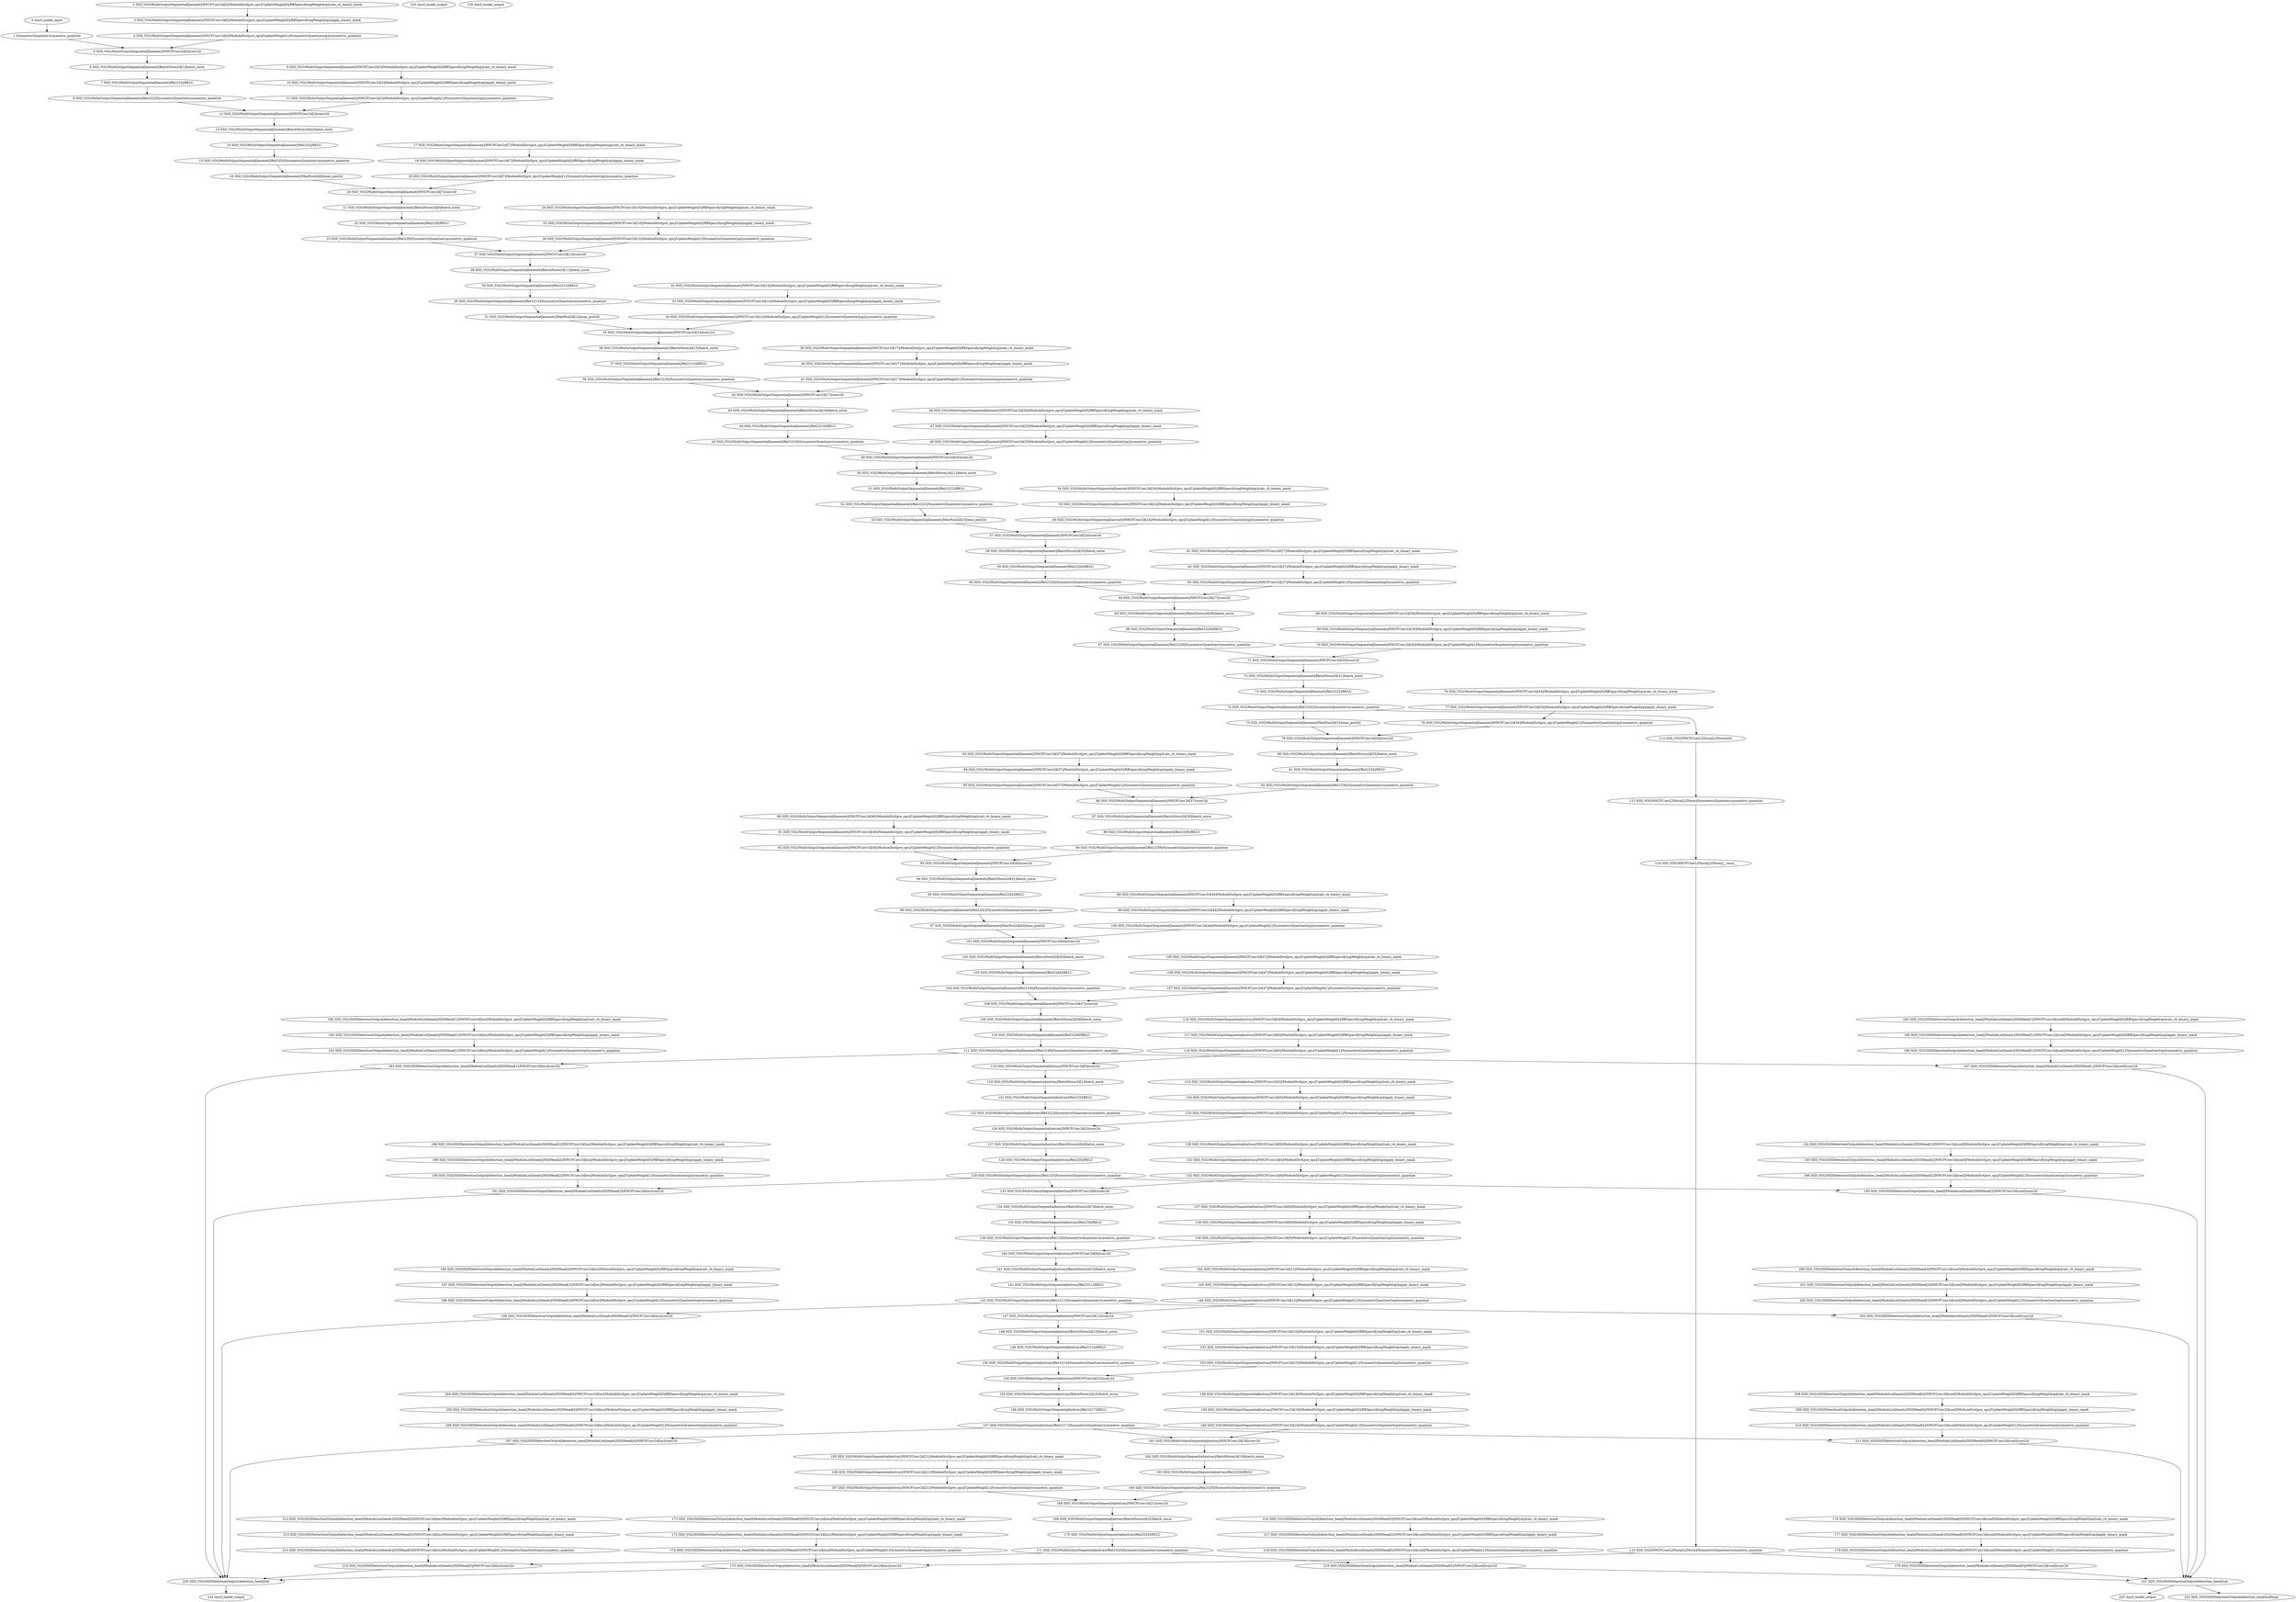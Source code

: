 strict digraph  {
"0 /nncf_model_input" [id=0, scope="", type=nncf_model_input];
"1 SymmetricQuantizer/symmetric_quantize" [id=1, scope=SymmetricQuantizer, type=symmetric_quantize];
"2 SSD_VGG/MultiOutputSequential[basenet]/NNCFConv2d[0]/ModuleDict[pre_ops]/UpdateWeight[0]/RBSparsifyingWeight[op]/calc_rb_binary_mask" [id=2, scope="SSD_VGG/MultiOutputSequential[basenet]/NNCFConv2d[0]/ModuleDict[pre_ops]/UpdateWeight[0]/RBSparsifyingWeight[op]", type=calc_rb_binary_mask];
"3 SSD_VGG/MultiOutputSequential[basenet]/NNCFConv2d[0]/ModuleDict[pre_ops]/UpdateWeight[0]/RBSparsifyingWeight[op]/apply_binary_mask" [id=3, scope="SSD_VGG/MultiOutputSequential[basenet]/NNCFConv2d[0]/ModuleDict[pre_ops]/UpdateWeight[0]/RBSparsifyingWeight[op]", type=apply_binary_mask];
"4 SSD_VGG/MultiOutputSequential[basenet]/NNCFConv2d[0]/ModuleDict[pre_ops]/UpdateWeight[1]/SymmetricQuantizer[op]/symmetric_quantize" [id=4, scope="SSD_VGG/MultiOutputSequential[basenet]/NNCFConv2d[0]/ModuleDict[pre_ops]/UpdateWeight[1]/SymmetricQuantizer[op]", type=symmetric_quantize];
"5 SSD_VGG/MultiOutputSequential[basenet]/NNCFConv2d[0]/conv2d" [id=5, scope="SSD_VGG/MultiOutputSequential[basenet]/NNCFConv2d[0]", type=conv2d];
"6 SSD_VGG/MultiOutputSequential[basenet]/BatchNorm2d[1]/batch_norm" [id=6, scope="SSD_VGG/MultiOutputSequential[basenet]/BatchNorm2d[1]", type=batch_norm];
"7 SSD_VGG/MultiOutputSequential[basenet]/ReLU[2]/RELU" [id=7, scope="SSD_VGG/MultiOutputSequential[basenet]/ReLU[2]", type=RELU];
"8 SSD_VGG/MultiOutputSequential[basenet]/ReLU[2]/SymmetricQuantizer/symmetric_quantize" [id=8, scope="SSD_VGG/MultiOutputSequential[basenet]/ReLU[2]/SymmetricQuantizer", type=symmetric_quantize];
"9 SSD_VGG/MultiOutputSequential[basenet]/NNCFConv2d[3]/ModuleDict[pre_ops]/UpdateWeight[0]/RBSparsifyingWeight[op]/calc_rb_binary_mask" [id=9, scope="SSD_VGG/MultiOutputSequential[basenet]/NNCFConv2d[3]/ModuleDict[pre_ops]/UpdateWeight[0]/RBSparsifyingWeight[op]", type=calc_rb_binary_mask];
"10 SSD_VGG/MultiOutputSequential[basenet]/NNCFConv2d[3]/ModuleDict[pre_ops]/UpdateWeight[0]/RBSparsifyingWeight[op]/apply_binary_mask" [id=10, scope="SSD_VGG/MultiOutputSequential[basenet]/NNCFConv2d[3]/ModuleDict[pre_ops]/UpdateWeight[0]/RBSparsifyingWeight[op]", type=apply_binary_mask];
"11 SSD_VGG/MultiOutputSequential[basenet]/NNCFConv2d[3]/ModuleDict[pre_ops]/UpdateWeight[1]/SymmetricQuantizer[op]/symmetric_quantize" [id=11, scope="SSD_VGG/MultiOutputSequential[basenet]/NNCFConv2d[3]/ModuleDict[pre_ops]/UpdateWeight[1]/SymmetricQuantizer[op]", type=symmetric_quantize];
"12 SSD_VGG/MultiOutputSequential[basenet]/NNCFConv2d[3]/conv2d" [id=12, scope="SSD_VGG/MultiOutputSequential[basenet]/NNCFConv2d[3]", type=conv2d];
"13 SSD_VGG/MultiOutputSequential[basenet]/BatchNorm2d[4]/batch_norm" [id=13, scope="SSD_VGG/MultiOutputSequential[basenet]/BatchNorm2d[4]", type=batch_norm];
"14 SSD_VGG/MultiOutputSequential[basenet]/ReLU[5]/RELU" [id=14, scope="SSD_VGG/MultiOutputSequential[basenet]/ReLU[5]", type=RELU];
"15 SSD_VGG/MultiOutputSequential[basenet]/ReLU[5]/SymmetricQuantizer/symmetric_quantize" [id=15, scope="SSD_VGG/MultiOutputSequential[basenet]/ReLU[5]/SymmetricQuantizer", type=symmetric_quantize];
"16 SSD_VGG/MultiOutputSequential[basenet]/MaxPool2d[6]/max_pool2d" [id=16, scope="SSD_VGG/MultiOutputSequential[basenet]/MaxPool2d[6]", type=max_pool2d];
"17 SSD_VGG/MultiOutputSequential[basenet]/NNCFConv2d[7]/ModuleDict[pre_ops]/UpdateWeight[0]/RBSparsifyingWeight[op]/calc_rb_binary_mask" [id=17, scope="SSD_VGG/MultiOutputSequential[basenet]/NNCFConv2d[7]/ModuleDict[pre_ops]/UpdateWeight[0]/RBSparsifyingWeight[op]", type=calc_rb_binary_mask];
"18 SSD_VGG/MultiOutputSequential[basenet]/NNCFConv2d[7]/ModuleDict[pre_ops]/UpdateWeight[0]/RBSparsifyingWeight[op]/apply_binary_mask" [id=18, scope="SSD_VGG/MultiOutputSequential[basenet]/NNCFConv2d[7]/ModuleDict[pre_ops]/UpdateWeight[0]/RBSparsifyingWeight[op]", type=apply_binary_mask];
"19 SSD_VGG/MultiOutputSequential[basenet]/NNCFConv2d[7]/ModuleDict[pre_ops]/UpdateWeight[1]/SymmetricQuantizer[op]/symmetric_quantize" [id=19, scope="SSD_VGG/MultiOutputSequential[basenet]/NNCFConv2d[7]/ModuleDict[pre_ops]/UpdateWeight[1]/SymmetricQuantizer[op]", type=symmetric_quantize];
"20 SSD_VGG/MultiOutputSequential[basenet]/NNCFConv2d[7]/conv2d" [id=20, scope="SSD_VGG/MultiOutputSequential[basenet]/NNCFConv2d[7]", type=conv2d];
"21 SSD_VGG/MultiOutputSequential[basenet]/BatchNorm2d[8]/batch_norm" [id=21, scope="SSD_VGG/MultiOutputSequential[basenet]/BatchNorm2d[8]", type=batch_norm];
"22 SSD_VGG/MultiOutputSequential[basenet]/ReLU[9]/RELU" [id=22, scope="SSD_VGG/MultiOutputSequential[basenet]/ReLU[9]", type=RELU];
"23 SSD_VGG/MultiOutputSequential[basenet]/ReLU[9]/SymmetricQuantizer/symmetric_quantize" [id=23, scope="SSD_VGG/MultiOutputSequential[basenet]/ReLU[9]/SymmetricQuantizer", type=symmetric_quantize];
"24 SSD_VGG/MultiOutputSequential[basenet]/NNCFConv2d[10]/ModuleDict[pre_ops]/UpdateWeight[0]/RBSparsifyingWeight[op]/calc_rb_binary_mask" [id=24, scope="SSD_VGG/MultiOutputSequential[basenet]/NNCFConv2d[10]/ModuleDict[pre_ops]/UpdateWeight[0]/RBSparsifyingWeight[op]", type=calc_rb_binary_mask];
"25 SSD_VGG/MultiOutputSequential[basenet]/NNCFConv2d[10]/ModuleDict[pre_ops]/UpdateWeight[0]/RBSparsifyingWeight[op]/apply_binary_mask" [id=25, scope="SSD_VGG/MultiOutputSequential[basenet]/NNCFConv2d[10]/ModuleDict[pre_ops]/UpdateWeight[0]/RBSparsifyingWeight[op]", type=apply_binary_mask];
"26 SSD_VGG/MultiOutputSequential[basenet]/NNCFConv2d[10]/ModuleDict[pre_ops]/UpdateWeight[1]/SymmetricQuantizer[op]/symmetric_quantize" [id=26, scope="SSD_VGG/MultiOutputSequential[basenet]/NNCFConv2d[10]/ModuleDict[pre_ops]/UpdateWeight[1]/SymmetricQuantizer[op]", type=symmetric_quantize];
"27 SSD_VGG/MultiOutputSequential[basenet]/NNCFConv2d[10]/conv2d" [id=27, scope="SSD_VGG/MultiOutputSequential[basenet]/NNCFConv2d[10]", type=conv2d];
"28 SSD_VGG/MultiOutputSequential[basenet]/BatchNorm2d[11]/batch_norm" [id=28, scope="SSD_VGG/MultiOutputSequential[basenet]/BatchNorm2d[11]", type=batch_norm];
"29 SSD_VGG/MultiOutputSequential[basenet]/ReLU[12]/RELU" [id=29, scope="SSD_VGG/MultiOutputSequential[basenet]/ReLU[12]", type=RELU];
"30 SSD_VGG/MultiOutputSequential[basenet]/ReLU[12]/SymmetricQuantizer/symmetric_quantize" [id=30, scope="SSD_VGG/MultiOutputSequential[basenet]/ReLU[12]/SymmetricQuantizer", type=symmetric_quantize];
"31 SSD_VGG/MultiOutputSequential[basenet]/MaxPool2d[13]/max_pool2d" [id=31, scope="SSD_VGG/MultiOutputSequential[basenet]/MaxPool2d[13]", type=max_pool2d];
"32 SSD_VGG/MultiOutputSequential[basenet]/NNCFConv2d[14]/ModuleDict[pre_ops]/UpdateWeight[0]/RBSparsifyingWeight[op]/calc_rb_binary_mask" [id=32, scope="SSD_VGG/MultiOutputSequential[basenet]/NNCFConv2d[14]/ModuleDict[pre_ops]/UpdateWeight[0]/RBSparsifyingWeight[op]", type=calc_rb_binary_mask];
"33 SSD_VGG/MultiOutputSequential[basenet]/NNCFConv2d[14]/ModuleDict[pre_ops]/UpdateWeight[0]/RBSparsifyingWeight[op]/apply_binary_mask" [id=33, scope="SSD_VGG/MultiOutputSequential[basenet]/NNCFConv2d[14]/ModuleDict[pre_ops]/UpdateWeight[0]/RBSparsifyingWeight[op]", type=apply_binary_mask];
"34 SSD_VGG/MultiOutputSequential[basenet]/NNCFConv2d[14]/ModuleDict[pre_ops]/UpdateWeight[1]/SymmetricQuantizer[op]/symmetric_quantize" [id=34, scope="SSD_VGG/MultiOutputSequential[basenet]/NNCFConv2d[14]/ModuleDict[pre_ops]/UpdateWeight[1]/SymmetricQuantizer[op]", type=symmetric_quantize];
"35 SSD_VGG/MultiOutputSequential[basenet]/NNCFConv2d[14]/conv2d" [id=35, scope="SSD_VGG/MultiOutputSequential[basenet]/NNCFConv2d[14]", type=conv2d];
"36 SSD_VGG/MultiOutputSequential[basenet]/BatchNorm2d[15]/batch_norm" [id=36, scope="SSD_VGG/MultiOutputSequential[basenet]/BatchNorm2d[15]", type=batch_norm];
"37 SSD_VGG/MultiOutputSequential[basenet]/ReLU[16]/RELU" [id=37, scope="SSD_VGG/MultiOutputSequential[basenet]/ReLU[16]", type=RELU];
"38 SSD_VGG/MultiOutputSequential[basenet]/ReLU[16]/SymmetricQuantizer/symmetric_quantize" [id=38, scope="SSD_VGG/MultiOutputSequential[basenet]/ReLU[16]/SymmetricQuantizer", type=symmetric_quantize];
"39 SSD_VGG/MultiOutputSequential[basenet]/NNCFConv2d[17]/ModuleDict[pre_ops]/UpdateWeight[0]/RBSparsifyingWeight[op]/calc_rb_binary_mask" [id=39, scope="SSD_VGG/MultiOutputSequential[basenet]/NNCFConv2d[17]/ModuleDict[pre_ops]/UpdateWeight[0]/RBSparsifyingWeight[op]", type=calc_rb_binary_mask];
"40 SSD_VGG/MultiOutputSequential[basenet]/NNCFConv2d[17]/ModuleDict[pre_ops]/UpdateWeight[0]/RBSparsifyingWeight[op]/apply_binary_mask" [id=40, scope="SSD_VGG/MultiOutputSequential[basenet]/NNCFConv2d[17]/ModuleDict[pre_ops]/UpdateWeight[0]/RBSparsifyingWeight[op]", type=apply_binary_mask];
"41 SSD_VGG/MultiOutputSequential[basenet]/NNCFConv2d[17]/ModuleDict[pre_ops]/UpdateWeight[1]/SymmetricQuantizer[op]/symmetric_quantize" [id=41, scope="SSD_VGG/MultiOutputSequential[basenet]/NNCFConv2d[17]/ModuleDict[pre_ops]/UpdateWeight[1]/SymmetricQuantizer[op]", type=symmetric_quantize];
"42 SSD_VGG/MultiOutputSequential[basenet]/NNCFConv2d[17]/conv2d" [id=42, scope="SSD_VGG/MultiOutputSequential[basenet]/NNCFConv2d[17]", type=conv2d];
"43 SSD_VGG/MultiOutputSequential[basenet]/BatchNorm2d[18]/batch_norm" [id=43, scope="SSD_VGG/MultiOutputSequential[basenet]/BatchNorm2d[18]", type=batch_norm];
"44 SSD_VGG/MultiOutputSequential[basenet]/ReLU[19]/RELU" [id=44, scope="SSD_VGG/MultiOutputSequential[basenet]/ReLU[19]", type=RELU];
"45 SSD_VGG/MultiOutputSequential[basenet]/ReLU[19]/SymmetricQuantizer/symmetric_quantize" [id=45, scope="SSD_VGG/MultiOutputSequential[basenet]/ReLU[19]/SymmetricQuantizer", type=symmetric_quantize];
"46 SSD_VGG/MultiOutputSequential[basenet]/NNCFConv2d[20]/ModuleDict[pre_ops]/UpdateWeight[0]/RBSparsifyingWeight[op]/calc_rb_binary_mask" [id=46, scope="SSD_VGG/MultiOutputSequential[basenet]/NNCFConv2d[20]/ModuleDict[pre_ops]/UpdateWeight[0]/RBSparsifyingWeight[op]", type=calc_rb_binary_mask];
"47 SSD_VGG/MultiOutputSequential[basenet]/NNCFConv2d[20]/ModuleDict[pre_ops]/UpdateWeight[0]/RBSparsifyingWeight[op]/apply_binary_mask" [id=47, scope="SSD_VGG/MultiOutputSequential[basenet]/NNCFConv2d[20]/ModuleDict[pre_ops]/UpdateWeight[0]/RBSparsifyingWeight[op]", type=apply_binary_mask];
"48 SSD_VGG/MultiOutputSequential[basenet]/NNCFConv2d[20]/ModuleDict[pre_ops]/UpdateWeight[1]/SymmetricQuantizer[op]/symmetric_quantize" [id=48, scope="SSD_VGG/MultiOutputSequential[basenet]/NNCFConv2d[20]/ModuleDict[pre_ops]/UpdateWeight[1]/SymmetricQuantizer[op]", type=symmetric_quantize];
"49 SSD_VGG/MultiOutputSequential[basenet]/NNCFConv2d[20]/conv2d" [id=49, scope="SSD_VGG/MultiOutputSequential[basenet]/NNCFConv2d[20]", type=conv2d];
"50 SSD_VGG/MultiOutputSequential[basenet]/BatchNorm2d[21]/batch_norm" [id=50, scope="SSD_VGG/MultiOutputSequential[basenet]/BatchNorm2d[21]", type=batch_norm];
"51 SSD_VGG/MultiOutputSequential[basenet]/ReLU[22]/RELU" [id=51, scope="SSD_VGG/MultiOutputSequential[basenet]/ReLU[22]", type=RELU];
"52 SSD_VGG/MultiOutputSequential[basenet]/ReLU[22]/SymmetricQuantizer/symmetric_quantize" [id=52, scope="SSD_VGG/MultiOutputSequential[basenet]/ReLU[22]/SymmetricQuantizer", type=symmetric_quantize];
"53 SSD_VGG/MultiOutputSequential[basenet]/MaxPool2d[23]/max_pool2d" [id=53, scope="SSD_VGG/MultiOutputSequential[basenet]/MaxPool2d[23]", type=max_pool2d];
"54 SSD_VGG/MultiOutputSequential[basenet]/NNCFConv2d[24]/ModuleDict[pre_ops]/UpdateWeight[0]/RBSparsifyingWeight[op]/calc_rb_binary_mask" [id=54, scope="SSD_VGG/MultiOutputSequential[basenet]/NNCFConv2d[24]/ModuleDict[pre_ops]/UpdateWeight[0]/RBSparsifyingWeight[op]", type=calc_rb_binary_mask];
"55 SSD_VGG/MultiOutputSequential[basenet]/NNCFConv2d[24]/ModuleDict[pre_ops]/UpdateWeight[0]/RBSparsifyingWeight[op]/apply_binary_mask" [id=55, scope="SSD_VGG/MultiOutputSequential[basenet]/NNCFConv2d[24]/ModuleDict[pre_ops]/UpdateWeight[0]/RBSparsifyingWeight[op]", type=apply_binary_mask];
"56 SSD_VGG/MultiOutputSequential[basenet]/NNCFConv2d[24]/ModuleDict[pre_ops]/UpdateWeight[1]/SymmetricQuantizer[op]/symmetric_quantize" [id=56, scope="SSD_VGG/MultiOutputSequential[basenet]/NNCFConv2d[24]/ModuleDict[pre_ops]/UpdateWeight[1]/SymmetricQuantizer[op]", type=symmetric_quantize];
"57 SSD_VGG/MultiOutputSequential[basenet]/NNCFConv2d[24]/conv2d" [id=57, scope="SSD_VGG/MultiOutputSequential[basenet]/NNCFConv2d[24]", type=conv2d];
"58 SSD_VGG/MultiOutputSequential[basenet]/BatchNorm2d[25]/batch_norm" [id=58, scope="SSD_VGG/MultiOutputSequential[basenet]/BatchNorm2d[25]", type=batch_norm];
"59 SSD_VGG/MultiOutputSequential[basenet]/ReLU[26]/RELU" [id=59, scope="SSD_VGG/MultiOutputSequential[basenet]/ReLU[26]", type=RELU];
"60 SSD_VGG/MultiOutputSequential[basenet]/ReLU[26]/SymmetricQuantizer/symmetric_quantize" [id=60, scope="SSD_VGG/MultiOutputSequential[basenet]/ReLU[26]/SymmetricQuantizer", type=symmetric_quantize];
"61 SSD_VGG/MultiOutputSequential[basenet]/NNCFConv2d[27]/ModuleDict[pre_ops]/UpdateWeight[0]/RBSparsifyingWeight[op]/calc_rb_binary_mask" [id=61, scope="SSD_VGG/MultiOutputSequential[basenet]/NNCFConv2d[27]/ModuleDict[pre_ops]/UpdateWeight[0]/RBSparsifyingWeight[op]", type=calc_rb_binary_mask];
"62 SSD_VGG/MultiOutputSequential[basenet]/NNCFConv2d[27]/ModuleDict[pre_ops]/UpdateWeight[0]/RBSparsifyingWeight[op]/apply_binary_mask" [id=62, scope="SSD_VGG/MultiOutputSequential[basenet]/NNCFConv2d[27]/ModuleDict[pre_ops]/UpdateWeight[0]/RBSparsifyingWeight[op]", type=apply_binary_mask];
"63 SSD_VGG/MultiOutputSequential[basenet]/NNCFConv2d[27]/ModuleDict[pre_ops]/UpdateWeight[1]/SymmetricQuantizer[op]/symmetric_quantize" [id=63, scope="SSD_VGG/MultiOutputSequential[basenet]/NNCFConv2d[27]/ModuleDict[pre_ops]/UpdateWeight[1]/SymmetricQuantizer[op]", type=symmetric_quantize];
"64 SSD_VGG/MultiOutputSequential[basenet]/NNCFConv2d[27]/conv2d" [id=64, scope="SSD_VGG/MultiOutputSequential[basenet]/NNCFConv2d[27]", type=conv2d];
"65 SSD_VGG/MultiOutputSequential[basenet]/BatchNorm2d[28]/batch_norm" [id=65, scope="SSD_VGG/MultiOutputSequential[basenet]/BatchNorm2d[28]", type=batch_norm];
"66 SSD_VGG/MultiOutputSequential[basenet]/ReLU[29]/RELU" [id=66, scope="SSD_VGG/MultiOutputSequential[basenet]/ReLU[29]", type=RELU];
"67 SSD_VGG/MultiOutputSequential[basenet]/ReLU[29]/SymmetricQuantizer/symmetric_quantize" [id=67, scope="SSD_VGG/MultiOutputSequential[basenet]/ReLU[29]/SymmetricQuantizer", type=symmetric_quantize];
"68 SSD_VGG/MultiOutputSequential[basenet]/NNCFConv2d[30]/ModuleDict[pre_ops]/UpdateWeight[0]/RBSparsifyingWeight[op]/calc_rb_binary_mask" [id=68, scope="SSD_VGG/MultiOutputSequential[basenet]/NNCFConv2d[30]/ModuleDict[pre_ops]/UpdateWeight[0]/RBSparsifyingWeight[op]", type=calc_rb_binary_mask];
"69 SSD_VGG/MultiOutputSequential[basenet]/NNCFConv2d[30]/ModuleDict[pre_ops]/UpdateWeight[0]/RBSparsifyingWeight[op]/apply_binary_mask" [id=69, scope="SSD_VGG/MultiOutputSequential[basenet]/NNCFConv2d[30]/ModuleDict[pre_ops]/UpdateWeight[0]/RBSparsifyingWeight[op]", type=apply_binary_mask];
"70 SSD_VGG/MultiOutputSequential[basenet]/NNCFConv2d[30]/ModuleDict[pre_ops]/UpdateWeight[1]/SymmetricQuantizer[op]/symmetric_quantize" [id=70, scope="SSD_VGG/MultiOutputSequential[basenet]/NNCFConv2d[30]/ModuleDict[pre_ops]/UpdateWeight[1]/SymmetricQuantizer[op]", type=symmetric_quantize];
"71 SSD_VGG/MultiOutputSequential[basenet]/NNCFConv2d[30]/conv2d" [id=71, scope="SSD_VGG/MultiOutputSequential[basenet]/NNCFConv2d[30]", type=conv2d];
"72 SSD_VGG/MultiOutputSequential[basenet]/BatchNorm2d[31]/batch_norm" [id=72, scope="SSD_VGG/MultiOutputSequential[basenet]/BatchNorm2d[31]", type=batch_norm];
"73 SSD_VGG/MultiOutputSequential[basenet]/ReLU[32]/RELU" [id=73, scope="SSD_VGG/MultiOutputSequential[basenet]/ReLU[32]", type=RELU];
"74 SSD_VGG/MultiOutputSequential[basenet]/ReLU[32]/SymmetricQuantizer/symmetric_quantize" [id=74, scope="SSD_VGG/MultiOutputSequential[basenet]/ReLU[32]/SymmetricQuantizer", type=symmetric_quantize];
"75 SSD_VGG/MultiOutputSequential[basenet]/MaxPool2d[33]/max_pool2d" [id=75, scope="SSD_VGG/MultiOutputSequential[basenet]/MaxPool2d[33]", type=max_pool2d];
"76 SSD_VGG/MultiOutputSequential[basenet]/NNCFConv2d[34]/ModuleDict[pre_ops]/UpdateWeight[0]/RBSparsifyingWeight[op]/calc_rb_binary_mask" [id=76, scope="SSD_VGG/MultiOutputSequential[basenet]/NNCFConv2d[34]/ModuleDict[pre_ops]/UpdateWeight[0]/RBSparsifyingWeight[op]", type=calc_rb_binary_mask];
"77 SSD_VGG/MultiOutputSequential[basenet]/NNCFConv2d[34]/ModuleDict[pre_ops]/UpdateWeight[0]/RBSparsifyingWeight[op]/apply_binary_mask" [id=77, scope="SSD_VGG/MultiOutputSequential[basenet]/NNCFConv2d[34]/ModuleDict[pre_ops]/UpdateWeight[0]/RBSparsifyingWeight[op]", type=apply_binary_mask];
"78 SSD_VGG/MultiOutputSequential[basenet]/NNCFConv2d[34]/ModuleDict[pre_ops]/UpdateWeight[1]/SymmetricQuantizer[op]/symmetric_quantize" [id=78, scope="SSD_VGG/MultiOutputSequential[basenet]/NNCFConv2d[34]/ModuleDict[pre_ops]/UpdateWeight[1]/SymmetricQuantizer[op]", type=symmetric_quantize];
"79 SSD_VGG/MultiOutputSequential[basenet]/NNCFConv2d[34]/conv2d" [id=79, scope="SSD_VGG/MultiOutputSequential[basenet]/NNCFConv2d[34]", type=conv2d];
"80 SSD_VGG/MultiOutputSequential[basenet]/BatchNorm2d[35]/batch_norm" [id=80, scope="SSD_VGG/MultiOutputSequential[basenet]/BatchNorm2d[35]", type=batch_norm];
"81 SSD_VGG/MultiOutputSequential[basenet]/ReLU[36]/RELU" [id=81, scope="SSD_VGG/MultiOutputSequential[basenet]/ReLU[36]", type=RELU];
"82 SSD_VGG/MultiOutputSequential[basenet]/ReLU[36]/SymmetricQuantizer/symmetric_quantize" [id=82, scope="SSD_VGG/MultiOutputSequential[basenet]/ReLU[36]/SymmetricQuantizer", type=symmetric_quantize];
"83 SSD_VGG/MultiOutputSequential[basenet]/NNCFConv2d[37]/ModuleDict[pre_ops]/UpdateWeight[0]/RBSparsifyingWeight[op]/calc_rb_binary_mask" [id=83, scope="SSD_VGG/MultiOutputSequential[basenet]/NNCFConv2d[37]/ModuleDict[pre_ops]/UpdateWeight[0]/RBSparsifyingWeight[op]", type=calc_rb_binary_mask];
"84 SSD_VGG/MultiOutputSequential[basenet]/NNCFConv2d[37]/ModuleDict[pre_ops]/UpdateWeight[0]/RBSparsifyingWeight[op]/apply_binary_mask" [id=84, scope="SSD_VGG/MultiOutputSequential[basenet]/NNCFConv2d[37]/ModuleDict[pre_ops]/UpdateWeight[0]/RBSparsifyingWeight[op]", type=apply_binary_mask];
"85 SSD_VGG/MultiOutputSequential[basenet]/NNCFConv2d[37]/ModuleDict[pre_ops]/UpdateWeight[1]/SymmetricQuantizer[op]/symmetric_quantize" [id=85, scope="SSD_VGG/MultiOutputSequential[basenet]/NNCFConv2d[37]/ModuleDict[pre_ops]/UpdateWeight[1]/SymmetricQuantizer[op]", type=symmetric_quantize];
"86 SSD_VGG/MultiOutputSequential[basenet]/NNCFConv2d[37]/conv2d" [id=86, scope="SSD_VGG/MultiOutputSequential[basenet]/NNCFConv2d[37]", type=conv2d];
"87 SSD_VGG/MultiOutputSequential[basenet]/BatchNorm2d[38]/batch_norm" [id=87, scope="SSD_VGG/MultiOutputSequential[basenet]/BatchNorm2d[38]", type=batch_norm];
"88 SSD_VGG/MultiOutputSequential[basenet]/ReLU[39]/RELU" [id=88, scope="SSD_VGG/MultiOutputSequential[basenet]/ReLU[39]", type=RELU];
"89 SSD_VGG/MultiOutputSequential[basenet]/ReLU[39]/SymmetricQuantizer/symmetric_quantize" [id=89, scope="SSD_VGG/MultiOutputSequential[basenet]/ReLU[39]/SymmetricQuantizer", type=symmetric_quantize];
"90 SSD_VGG/MultiOutputSequential[basenet]/NNCFConv2d[40]/ModuleDict[pre_ops]/UpdateWeight[0]/RBSparsifyingWeight[op]/calc_rb_binary_mask" [id=90, scope="SSD_VGG/MultiOutputSequential[basenet]/NNCFConv2d[40]/ModuleDict[pre_ops]/UpdateWeight[0]/RBSparsifyingWeight[op]", type=calc_rb_binary_mask];
"91 SSD_VGG/MultiOutputSequential[basenet]/NNCFConv2d[40]/ModuleDict[pre_ops]/UpdateWeight[0]/RBSparsifyingWeight[op]/apply_binary_mask" [id=91, scope="SSD_VGG/MultiOutputSequential[basenet]/NNCFConv2d[40]/ModuleDict[pre_ops]/UpdateWeight[0]/RBSparsifyingWeight[op]", type=apply_binary_mask];
"92 SSD_VGG/MultiOutputSequential[basenet]/NNCFConv2d[40]/ModuleDict[pre_ops]/UpdateWeight[1]/SymmetricQuantizer[op]/symmetric_quantize" [id=92, scope="SSD_VGG/MultiOutputSequential[basenet]/NNCFConv2d[40]/ModuleDict[pre_ops]/UpdateWeight[1]/SymmetricQuantizer[op]", type=symmetric_quantize];
"93 SSD_VGG/MultiOutputSequential[basenet]/NNCFConv2d[40]/conv2d" [id=93, scope="SSD_VGG/MultiOutputSequential[basenet]/NNCFConv2d[40]", type=conv2d];
"94 SSD_VGG/MultiOutputSequential[basenet]/BatchNorm2d[41]/batch_norm" [id=94, scope="SSD_VGG/MultiOutputSequential[basenet]/BatchNorm2d[41]", type=batch_norm];
"95 SSD_VGG/MultiOutputSequential[basenet]/ReLU[42]/RELU" [id=95, scope="SSD_VGG/MultiOutputSequential[basenet]/ReLU[42]", type=RELU];
"96 SSD_VGG/MultiOutputSequential[basenet]/ReLU[42]/SymmetricQuantizer/symmetric_quantize" [id=96, scope="SSD_VGG/MultiOutputSequential[basenet]/ReLU[42]/SymmetricQuantizer", type=symmetric_quantize];
"97 SSD_VGG/MultiOutputSequential[basenet]/MaxPool2d[43]/max_pool2d" [id=97, scope="SSD_VGG/MultiOutputSequential[basenet]/MaxPool2d[43]", type=max_pool2d];
"98 SSD_VGG/MultiOutputSequential[basenet]/NNCFConv2d[44]/ModuleDict[pre_ops]/UpdateWeight[0]/RBSparsifyingWeight[op]/calc_rb_binary_mask" [id=98, scope="SSD_VGG/MultiOutputSequential[basenet]/NNCFConv2d[44]/ModuleDict[pre_ops]/UpdateWeight[0]/RBSparsifyingWeight[op]", type=calc_rb_binary_mask];
"99 SSD_VGG/MultiOutputSequential[basenet]/NNCFConv2d[44]/ModuleDict[pre_ops]/UpdateWeight[0]/RBSparsifyingWeight[op]/apply_binary_mask" [id=99, scope="SSD_VGG/MultiOutputSequential[basenet]/NNCFConv2d[44]/ModuleDict[pre_ops]/UpdateWeight[0]/RBSparsifyingWeight[op]", type=apply_binary_mask];
"100 SSD_VGG/MultiOutputSequential[basenet]/NNCFConv2d[44]/ModuleDict[pre_ops]/UpdateWeight[1]/SymmetricQuantizer[op]/symmetric_quantize" [id=100, scope="SSD_VGG/MultiOutputSequential[basenet]/NNCFConv2d[44]/ModuleDict[pre_ops]/UpdateWeight[1]/SymmetricQuantizer[op]", type=symmetric_quantize];
"101 SSD_VGG/MultiOutputSequential[basenet]/NNCFConv2d[44]/conv2d" [id=101, scope="SSD_VGG/MultiOutputSequential[basenet]/NNCFConv2d[44]", type=conv2d];
"102 SSD_VGG/MultiOutputSequential[basenet]/BatchNorm2d[45]/batch_norm" [id=102, scope="SSD_VGG/MultiOutputSequential[basenet]/BatchNorm2d[45]", type=batch_norm];
"103 SSD_VGG/MultiOutputSequential[basenet]/ReLU[46]/RELU" [id=103, scope="SSD_VGG/MultiOutputSequential[basenet]/ReLU[46]", type=RELU];
"104 SSD_VGG/MultiOutputSequential[basenet]/ReLU[46]/SymmetricQuantizer/symmetric_quantize" [id=104, scope="SSD_VGG/MultiOutputSequential[basenet]/ReLU[46]/SymmetricQuantizer", type=symmetric_quantize];
"105 SSD_VGG/MultiOutputSequential[basenet]/NNCFConv2d[47]/ModuleDict[pre_ops]/UpdateWeight[0]/RBSparsifyingWeight[op]/calc_rb_binary_mask" [id=105, scope="SSD_VGG/MultiOutputSequential[basenet]/NNCFConv2d[47]/ModuleDict[pre_ops]/UpdateWeight[0]/RBSparsifyingWeight[op]", type=calc_rb_binary_mask];
"106 SSD_VGG/MultiOutputSequential[basenet]/NNCFConv2d[47]/ModuleDict[pre_ops]/UpdateWeight[0]/RBSparsifyingWeight[op]/apply_binary_mask" [id=106, scope="SSD_VGG/MultiOutputSequential[basenet]/NNCFConv2d[47]/ModuleDict[pre_ops]/UpdateWeight[0]/RBSparsifyingWeight[op]", type=apply_binary_mask];
"107 SSD_VGG/MultiOutputSequential[basenet]/NNCFConv2d[47]/ModuleDict[pre_ops]/UpdateWeight[1]/SymmetricQuantizer[op]/symmetric_quantize" [id=107, scope="SSD_VGG/MultiOutputSequential[basenet]/NNCFConv2d[47]/ModuleDict[pre_ops]/UpdateWeight[1]/SymmetricQuantizer[op]", type=symmetric_quantize];
"108 SSD_VGG/MultiOutputSequential[basenet]/NNCFConv2d[47]/conv2d" [id=108, scope="SSD_VGG/MultiOutputSequential[basenet]/NNCFConv2d[47]", type=conv2d];
"109 SSD_VGG/MultiOutputSequential[basenet]/BatchNorm2d[48]/batch_norm" [id=109, scope="SSD_VGG/MultiOutputSequential[basenet]/BatchNorm2d[48]", type=batch_norm];
"110 SSD_VGG/MultiOutputSequential[basenet]/ReLU[49]/RELU" [id=110, scope="SSD_VGG/MultiOutputSequential[basenet]/ReLU[49]", type=RELU];
"111 SSD_VGG/MultiOutputSequential[basenet]/ReLU[49]/SymmetricQuantizer/symmetric_quantize" [id=111, scope="SSD_VGG/MultiOutputSequential[basenet]/ReLU[49]/SymmetricQuantizer", type=symmetric_quantize];
"112 SSD_VGG/NNCFUserL2Norm[L2Norm]/div" [id=112, scope="SSD_VGG/NNCFUserL2Norm[L2Norm]", type=div];
"113 SSD_VGG/NNCFUserL2Norm[L2Norm]/SymmetricQuantizer/symmetric_quantize" [id=113, scope="SSD_VGG/NNCFUserL2Norm[L2Norm]/SymmetricQuantizer", type=symmetric_quantize];
"114 SSD_VGG/NNCFUserL2Norm[L2Norm]/__rmul__" [id=114, scope="SSD_VGG/NNCFUserL2Norm[L2Norm]", type=__rmul__];
"115 SSD_VGG/NNCFUserL2Norm[L2Norm]/SymmetricQuantizer/symmetric_quantize" [id=115, scope="SSD_VGG/NNCFUserL2Norm[L2Norm]/SymmetricQuantizer", type=symmetric_quantize];
"116 SSD_VGG/MultiOutputSequential[extras]/NNCFConv2d[0]/ModuleDict[pre_ops]/UpdateWeight[0]/RBSparsifyingWeight[op]/calc_rb_binary_mask" [id=116, scope="SSD_VGG/MultiOutputSequential[extras]/NNCFConv2d[0]/ModuleDict[pre_ops]/UpdateWeight[0]/RBSparsifyingWeight[op]", type=calc_rb_binary_mask];
"117 SSD_VGG/MultiOutputSequential[extras]/NNCFConv2d[0]/ModuleDict[pre_ops]/UpdateWeight[0]/RBSparsifyingWeight[op]/apply_binary_mask" [id=117, scope="SSD_VGG/MultiOutputSequential[extras]/NNCFConv2d[0]/ModuleDict[pre_ops]/UpdateWeight[0]/RBSparsifyingWeight[op]", type=apply_binary_mask];
"118 SSD_VGG/MultiOutputSequential[extras]/NNCFConv2d[0]/ModuleDict[pre_ops]/UpdateWeight[1]/SymmetricQuantizer[op]/symmetric_quantize" [id=118, scope="SSD_VGG/MultiOutputSequential[extras]/NNCFConv2d[0]/ModuleDict[pre_ops]/UpdateWeight[1]/SymmetricQuantizer[op]", type=symmetric_quantize];
"119 SSD_VGG/MultiOutputSequential[extras]/NNCFConv2d[0]/conv2d" [id=119, scope="SSD_VGG/MultiOutputSequential[extras]/NNCFConv2d[0]", type=conv2d];
"120 SSD_VGG/MultiOutputSequential[extras]/BatchNorm2d[1]/batch_norm" [id=120, scope="SSD_VGG/MultiOutputSequential[extras]/BatchNorm2d[1]", type=batch_norm];
"121 SSD_VGG/MultiOutputSequential[extras]/ReLU[2]/RELU" [id=121, scope="SSD_VGG/MultiOutputSequential[extras]/ReLU[2]", type=RELU];
"122 SSD_VGG/MultiOutputSequential[extras]/ReLU[2]/SymmetricQuantizer/symmetric_quantize" [id=122, scope="SSD_VGG/MultiOutputSequential[extras]/ReLU[2]/SymmetricQuantizer", type=symmetric_quantize];
"123 SSD_VGG/MultiOutputSequential[extras]/NNCFConv2d[3]/ModuleDict[pre_ops]/UpdateWeight[0]/RBSparsifyingWeight[op]/calc_rb_binary_mask" [id=123, scope="SSD_VGG/MultiOutputSequential[extras]/NNCFConv2d[3]/ModuleDict[pre_ops]/UpdateWeight[0]/RBSparsifyingWeight[op]", type=calc_rb_binary_mask];
"124 SSD_VGG/MultiOutputSequential[extras]/NNCFConv2d[3]/ModuleDict[pre_ops]/UpdateWeight[0]/RBSparsifyingWeight[op]/apply_binary_mask" [id=124, scope="SSD_VGG/MultiOutputSequential[extras]/NNCFConv2d[3]/ModuleDict[pre_ops]/UpdateWeight[0]/RBSparsifyingWeight[op]", type=apply_binary_mask];
"125 SSD_VGG/MultiOutputSequential[extras]/NNCFConv2d[3]/ModuleDict[pre_ops]/UpdateWeight[1]/SymmetricQuantizer[op]/symmetric_quantize" [id=125, scope="SSD_VGG/MultiOutputSequential[extras]/NNCFConv2d[3]/ModuleDict[pre_ops]/UpdateWeight[1]/SymmetricQuantizer[op]", type=symmetric_quantize];
"126 SSD_VGG/MultiOutputSequential[extras]/NNCFConv2d[3]/conv2d" [id=126, scope="SSD_VGG/MultiOutputSequential[extras]/NNCFConv2d[3]", type=conv2d];
"127 SSD_VGG/MultiOutputSequential[extras]/BatchNorm2d[4]/batch_norm" [id=127, scope="SSD_VGG/MultiOutputSequential[extras]/BatchNorm2d[4]", type=batch_norm];
"128 SSD_VGG/MultiOutputSequential[extras]/ReLU[5]/RELU" [id=128, scope="SSD_VGG/MultiOutputSequential[extras]/ReLU[5]", type=RELU];
"129 SSD_VGG/MultiOutputSequential[extras]/ReLU[5]/SymmetricQuantizer/symmetric_quantize" [id=129, scope="SSD_VGG/MultiOutputSequential[extras]/ReLU[5]/SymmetricQuantizer", type=symmetric_quantize];
"130 SSD_VGG/MultiOutputSequential[extras]/NNCFConv2d[6]/ModuleDict[pre_ops]/UpdateWeight[0]/RBSparsifyingWeight[op]/calc_rb_binary_mask" [id=130, scope="SSD_VGG/MultiOutputSequential[extras]/NNCFConv2d[6]/ModuleDict[pre_ops]/UpdateWeight[0]/RBSparsifyingWeight[op]", type=calc_rb_binary_mask];
"131 SSD_VGG/MultiOutputSequential[extras]/NNCFConv2d[6]/ModuleDict[pre_ops]/UpdateWeight[0]/RBSparsifyingWeight[op]/apply_binary_mask" [id=131, scope="SSD_VGG/MultiOutputSequential[extras]/NNCFConv2d[6]/ModuleDict[pre_ops]/UpdateWeight[0]/RBSparsifyingWeight[op]", type=apply_binary_mask];
"132 SSD_VGG/MultiOutputSequential[extras]/NNCFConv2d[6]/ModuleDict[pre_ops]/UpdateWeight[1]/SymmetricQuantizer[op]/symmetric_quantize" [id=132, scope="SSD_VGG/MultiOutputSequential[extras]/NNCFConv2d[6]/ModuleDict[pre_ops]/UpdateWeight[1]/SymmetricQuantizer[op]", type=symmetric_quantize];
"133 SSD_VGG/MultiOutputSequential[extras]/NNCFConv2d[6]/conv2d" [id=133, scope="SSD_VGG/MultiOutputSequential[extras]/NNCFConv2d[6]", type=conv2d];
"134 SSD_VGG/MultiOutputSequential[extras]/BatchNorm2d[7]/batch_norm" [id=134, scope="SSD_VGG/MultiOutputSequential[extras]/BatchNorm2d[7]", type=batch_norm];
"135 SSD_VGG/MultiOutputSequential[extras]/ReLU[8]/RELU" [id=135, scope="SSD_VGG/MultiOutputSequential[extras]/ReLU[8]", type=RELU];
"136 SSD_VGG/MultiOutputSequential[extras]/ReLU[8]/SymmetricQuantizer/symmetric_quantize" [id=136, scope="SSD_VGG/MultiOutputSequential[extras]/ReLU[8]/SymmetricQuantizer", type=symmetric_quantize];
"137 SSD_VGG/MultiOutputSequential[extras]/NNCFConv2d[9]/ModuleDict[pre_ops]/UpdateWeight[0]/RBSparsifyingWeight[op]/calc_rb_binary_mask" [id=137, scope="SSD_VGG/MultiOutputSequential[extras]/NNCFConv2d[9]/ModuleDict[pre_ops]/UpdateWeight[0]/RBSparsifyingWeight[op]", type=calc_rb_binary_mask];
"138 SSD_VGG/MultiOutputSequential[extras]/NNCFConv2d[9]/ModuleDict[pre_ops]/UpdateWeight[0]/RBSparsifyingWeight[op]/apply_binary_mask" [id=138, scope="SSD_VGG/MultiOutputSequential[extras]/NNCFConv2d[9]/ModuleDict[pre_ops]/UpdateWeight[0]/RBSparsifyingWeight[op]", type=apply_binary_mask];
"139 SSD_VGG/MultiOutputSequential[extras]/NNCFConv2d[9]/ModuleDict[pre_ops]/UpdateWeight[1]/SymmetricQuantizer[op]/symmetric_quantize" [id=139, scope="SSD_VGG/MultiOutputSequential[extras]/NNCFConv2d[9]/ModuleDict[pre_ops]/UpdateWeight[1]/SymmetricQuantizer[op]", type=symmetric_quantize];
"140 SSD_VGG/MultiOutputSequential[extras]/NNCFConv2d[9]/conv2d" [id=140, scope="SSD_VGG/MultiOutputSequential[extras]/NNCFConv2d[9]", type=conv2d];
"141 SSD_VGG/MultiOutputSequential[extras]/BatchNorm2d[10]/batch_norm" [id=141, scope="SSD_VGG/MultiOutputSequential[extras]/BatchNorm2d[10]", type=batch_norm];
"142 SSD_VGG/MultiOutputSequential[extras]/ReLU[11]/RELU" [id=142, scope="SSD_VGG/MultiOutputSequential[extras]/ReLU[11]", type=RELU];
"143 SSD_VGG/MultiOutputSequential[extras]/ReLU[11]/SymmetricQuantizer/symmetric_quantize" [id=143, scope="SSD_VGG/MultiOutputSequential[extras]/ReLU[11]/SymmetricQuantizer", type=symmetric_quantize];
"144 SSD_VGG/MultiOutputSequential[extras]/NNCFConv2d[12]/ModuleDict[pre_ops]/UpdateWeight[0]/RBSparsifyingWeight[op]/calc_rb_binary_mask" [id=144, scope="SSD_VGG/MultiOutputSequential[extras]/NNCFConv2d[12]/ModuleDict[pre_ops]/UpdateWeight[0]/RBSparsifyingWeight[op]", type=calc_rb_binary_mask];
"145 SSD_VGG/MultiOutputSequential[extras]/NNCFConv2d[12]/ModuleDict[pre_ops]/UpdateWeight[0]/RBSparsifyingWeight[op]/apply_binary_mask" [id=145, scope="SSD_VGG/MultiOutputSequential[extras]/NNCFConv2d[12]/ModuleDict[pre_ops]/UpdateWeight[0]/RBSparsifyingWeight[op]", type=apply_binary_mask];
"146 SSD_VGG/MultiOutputSequential[extras]/NNCFConv2d[12]/ModuleDict[pre_ops]/UpdateWeight[1]/SymmetricQuantizer[op]/symmetric_quantize" [id=146, scope="SSD_VGG/MultiOutputSequential[extras]/NNCFConv2d[12]/ModuleDict[pre_ops]/UpdateWeight[1]/SymmetricQuantizer[op]", type=symmetric_quantize];
"147 SSD_VGG/MultiOutputSequential[extras]/NNCFConv2d[12]/conv2d" [id=147, scope="SSD_VGG/MultiOutputSequential[extras]/NNCFConv2d[12]", type=conv2d];
"148 SSD_VGG/MultiOutputSequential[extras]/BatchNorm2d[13]/batch_norm" [id=148, scope="SSD_VGG/MultiOutputSequential[extras]/BatchNorm2d[13]", type=batch_norm];
"149 SSD_VGG/MultiOutputSequential[extras]/ReLU[14]/RELU" [id=149, scope="SSD_VGG/MultiOutputSequential[extras]/ReLU[14]", type=RELU];
"150 SSD_VGG/MultiOutputSequential[extras]/ReLU[14]/SymmetricQuantizer/symmetric_quantize" [id=150, scope="SSD_VGG/MultiOutputSequential[extras]/ReLU[14]/SymmetricQuantizer", type=symmetric_quantize];
"151 SSD_VGG/MultiOutputSequential[extras]/NNCFConv2d[15]/ModuleDict[pre_ops]/UpdateWeight[0]/RBSparsifyingWeight[op]/calc_rb_binary_mask" [id=151, scope="SSD_VGG/MultiOutputSequential[extras]/NNCFConv2d[15]/ModuleDict[pre_ops]/UpdateWeight[0]/RBSparsifyingWeight[op]", type=calc_rb_binary_mask];
"152 SSD_VGG/MultiOutputSequential[extras]/NNCFConv2d[15]/ModuleDict[pre_ops]/UpdateWeight[0]/RBSparsifyingWeight[op]/apply_binary_mask" [id=152, scope="SSD_VGG/MultiOutputSequential[extras]/NNCFConv2d[15]/ModuleDict[pre_ops]/UpdateWeight[0]/RBSparsifyingWeight[op]", type=apply_binary_mask];
"153 SSD_VGG/MultiOutputSequential[extras]/NNCFConv2d[15]/ModuleDict[pre_ops]/UpdateWeight[1]/SymmetricQuantizer[op]/symmetric_quantize" [id=153, scope="SSD_VGG/MultiOutputSequential[extras]/NNCFConv2d[15]/ModuleDict[pre_ops]/UpdateWeight[1]/SymmetricQuantizer[op]", type=symmetric_quantize];
"154 SSD_VGG/MultiOutputSequential[extras]/NNCFConv2d[15]/conv2d" [id=154, scope="SSD_VGG/MultiOutputSequential[extras]/NNCFConv2d[15]", type=conv2d];
"155 SSD_VGG/MultiOutputSequential[extras]/BatchNorm2d[16]/batch_norm" [id=155, scope="SSD_VGG/MultiOutputSequential[extras]/BatchNorm2d[16]", type=batch_norm];
"156 SSD_VGG/MultiOutputSequential[extras]/ReLU[17]/RELU" [id=156, scope="SSD_VGG/MultiOutputSequential[extras]/ReLU[17]", type=RELU];
"157 SSD_VGG/MultiOutputSequential[extras]/ReLU[17]/SymmetricQuantizer/symmetric_quantize" [id=157, scope="SSD_VGG/MultiOutputSequential[extras]/ReLU[17]/SymmetricQuantizer", type=symmetric_quantize];
"158 SSD_VGG/MultiOutputSequential[extras]/NNCFConv2d[18]/ModuleDict[pre_ops]/UpdateWeight[0]/RBSparsifyingWeight[op]/calc_rb_binary_mask" [id=158, scope="SSD_VGG/MultiOutputSequential[extras]/NNCFConv2d[18]/ModuleDict[pre_ops]/UpdateWeight[0]/RBSparsifyingWeight[op]", type=calc_rb_binary_mask];
"159 SSD_VGG/MultiOutputSequential[extras]/NNCFConv2d[18]/ModuleDict[pre_ops]/UpdateWeight[0]/RBSparsifyingWeight[op]/apply_binary_mask" [id=159, scope="SSD_VGG/MultiOutputSequential[extras]/NNCFConv2d[18]/ModuleDict[pre_ops]/UpdateWeight[0]/RBSparsifyingWeight[op]", type=apply_binary_mask];
"160 SSD_VGG/MultiOutputSequential[extras]/NNCFConv2d[18]/ModuleDict[pre_ops]/UpdateWeight[1]/SymmetricQuantizer[op]/symmetric_quantize" [id=160, scope="SSD_VGG/MultiOutputSequential[extras]/NNCFConv2d[18]/ModuleDict[pre_ops]/UpdateWeight[1]/SymmetricQuantizer[op]", type=symmetric_quantize];
"161 SSD_VGG/MultiOutputSequential[extras]/NNCFConv2d[18]/conv2d" [id=161, scope="SSD_VGG/MultiOutputSequential[extras]/NNCFConv2d[18]", type=conv2d];
"162 SSD_VGG/MultiOutputSequential[extras]/BatchNorm2d[19]/batch_norm" [id=162, scope="SSD_VGG/MultiOutputSequential[extras]/BatchNorm2d[19]", type=batch_norm];
"163 SSD_VGG/MultiOutputSequential[extras]/ReLU[20]/RELU" [id=163, scope="SSD_VGG/MultiOutputSequential[extras]/ReLU[20]", type=RELU];
"164 SSD_VGG/MultiOutputSequential[extras]/ReLU[20]/SymmetricQuantizer/symmetric_quantize" [id=164, scope="SSD_VGG/MultiOutputSequential[extras]/ReLU[20]/SymmetricQuantizer", type=symmetric_quantize];
"165 SSD_VGG/MultiOutputSequential[extras]/NNCFConv2d[21]/ModuleDict[pre_ops]/UpdateWeight[0]/RBSparsifyingWeight[op]/calc_rb_binary_mask" [id=165, scope="SSD_VGG/MultiOutputSequential[extras]/NNCFConv2d[21]/ModuleDict[pre_ops]/UpdateWeight[0]/RBSparsifyingWeight[op]", type=calc_rb_binary_mask];
"166 SSD_VGG/MultiOutputSequential[extras]/NNCFConv2d[21]/ModuleDict[pre_ops]/UpdateWeight[0]/RBSparsifyingWeight[op]/apply_binary_mask" [id=166, scope="SSD_VGG/MultiOutputSequential[extras]/NNCFConv2d[21]/ModuleDict[pre_ops]/UpdateWeight[0]/RBSparsifyingWeight[op]", type=apply_binary_mask];
"167 SSD_VGG/MultiOutputSequential[extras]/NNCFConv2d[21]/ModuleDict[pre_ops]/UpdateWeight[1]/SymmetricQuantizer[op]/symmetric_quantize" [id=167, scope="SSD_VGG/MultiOutputSequential[extras]/NNCFConv2d[21]/ModuleDict[pre_ops]/UpdateWeight[1]/SymmetricQuantizer[op]", type=symmetric_quantize];
"168 SSD_VGG/MultiOutputSequential[extras]/NNCFConv2d[21]/conv2d" [id=168, scope="SSD_VGG/MultiOutputSequential[extras]/NNCFConv2d[21]", type=conv2d];
"169 SSD_VGG/MultiOutputSequential[extras]/BatchNorm2d[22]/batch_norm" [id=169, scope="SSD_VGG/MultiOutputSequential[extras]/BatchNorm2d[22]", type=batch_norm];
"170 SSD_VGG/MultiOutputSequential[extras]/ReLU[23]/RELU" [id=170, scope="SSD_VGG/MultiOutputSequential[extras]/ReLU[23]", type=RELU];
"171 SSD_VGG/MultiOutputSequential[extras]/ReLU[23]/SymmetricQuantizer/symmetric_quantize" [id=171, scope="SSD_VGG/MultiOutputSequential[extras]/ReLU[23]/SymmetricQuantizer", type=symmetric_quantize];
"172 SSD_VGG/SSDDetectionOutput[detection_head]/ModuleList[heads]/SSDHead[0]/NNCFConv2d[loc]/ModuleDict[pre_ops]/UpdateWeight[0]/RBSparsifyingWeight[op]/calc_rb_binary_mask" [id=172, scope="SSD_VGG/SSDDetectionOutput[detection_head]/ModuleList[heads]/SSDHead[0]/NNCFConv2d[loc]/ModuleDict[pre_ops]/UpdateWeight[0]/RBSparsifyingWeight[op]", type=calc_rb_binary_mask];
"173 SSD_VGG/SSDDetectionOutput[detection_head]/ModuleList[heads]/SSDHead[0]/NNCFConv2d[loc]/ModuleDict[pre_ops]/UpdateWeight[0]/RBSparsifyingWeight[op]/apply_binary_mask" [id=173, scope="SSD_VGG/SSDDetectionOutput[detection_head]/ModuleList[heads]/SSDHead[0]/NNCFConv2d[loc]/ModuleDict[pre_ops]/UpdateWeight[0]/RBSparsifyingWeight[op]", type=apply_binary_mask];
"174 SSD_VGG/SSDDetectionOutput[detection_head]/ModuleList[heads]/SSDHead[0]/NNCFConv2d[loc]/ModuleDict[pre_ops]/UpdateWeight[1]/SymmetricQuantizer[op]/symmetric_quantize" [id=174, scope="SSD_VGG/SSDDetectionOutput[detection_head]/ModuleList[heads]/SSDHead[0]/NNCFConv2d[loc]/ModuleDict[pre_ops]/UpdateWeight[1]/SymmetricQuantizer[op]", type=symmetric_quantize];
"175 SSD_VGG/SSDDetectionOutput[detection_head]/ModuleList[heads]/SSDHead[0]/NNCFConv2d[loc]/conv2d" [id=175, scope="SSD_VGG/SSDDetectionOutput[detection_head]/ModuleList[heads]/SSDHead[0]/NNCFConv2d[loc]", type=conv2d];
"176 SSD_VGG/SSDDetectionOutput[detection_head]/ModuleList[heads]/SSDHead[0]/NNCFConv2d[conf]/ModuleDict[pre_ops]/UpdateWeight[0]/RBSparsifyingWeight[op]/calc_rb_binary_mask" [id=176, scope="SSD_VGG/SSDDetectionOutput[detection_head]/ModuleList[heads]/SSDHead[0]/NNCFConv2d[conf]/ModuleDict[pre_ops]/UpdateWeight[0]/RBSparsifyingWeight[op]", type=calc_rb_binary_mask];
"177 SSD_VGG/SSDDetectionOutput[detection_head]/ModuleList[heads]/SSDHead[0]/NNCFConv2d[conf]/ModuleDict[pre_ops]/UpdateWeight[0]/RBSparsifyingWeight[op]/apply_binary_mask" [id=177, scope="SSD_VGG/SSDDetectionOutput[detection_head]/ModuleList[heads]/SSDHead[0]/NNCFConv2d[conf]/ModuleDict[pre_ops]/UpdateWeight[0]/RBSparsifyingWeight[op]", type=apply_binary_mask];
"178 SSD_VGG/SSDDetectionOutput[detection_head]/ModuleList[heads]/SSDHead[0]/NNCFConv2d[conf]/ModuleDict[pre_ops]/UpdateWeight[1]/SymmetricQuantizer[op]/symmetric_quantize" [id=178, scope="SSD_VGG/SSDDetectionOutput[detection_head]/ModuleList[heads]/SSDHead[0]/NNCFConv2d[conf]/ModuleDict[pre_ops]/UpdateWeight[1]/SymmetricQuantizer[op]", type=symmetric_quantize];
"179 SSD_VGG/SSDDetectionOutput[detection_head]/ModuleList[heads]/SSDHead[0]/NNCFConv2d[conf]/conv2d" [id=179, scope="SSD_VGG/SSDDetectionOutput[detection_head]/ModuleList[heads]/SSDHead[0]/NNCFConv2d[conf]", type=conv2d];
"180 SSD_VGG/SSDDetectionOutput[detection_head]/ModuleList[heads]/SSDHead[1]/NNCFConv2d[loc]/ModuleDict[pre_ops]/UpdateWeight[0]/RBSparsifyingWeight[op]/calc_rb_binary_mask" [id=180, scope="SSD_VGG/SSDDetectionOutput[detection_head]/ModuleList[heads]/SSDHead[1]/NNCFConv2d[loc]/ModuleDict[pre_ops]/UpdateWeight[0]/RBSparsifyingWeight[op]", type=calc_rb_binary_mask];
"181 SSD_VGG/SSDDetectionOutput[detection_head]/ModuleList[heads]/SSDHead[1]/NNCFConv2d[loc]/ModuleDict[pre_ops]/UpdateWeight[0]/RBSparsifyingWeight[op]/apply_binary_mask" [id=181, scope="SSD_VGG/SSDDetectionOutput[detection_head]/ModuleList[heads]/SSDHead[1]/NNCFConv2d[loc]/ModuleDict[pre_ops]/UpdateWeight[0]/RBSparsifyingWeight[op]", type=apply_binary_mask];
"182 SSD_VGG/SSDDetectionOutput[detection_head]/ModuleList[heads]/SSDHead[1]/NNCFConv2d[loc]/ModuleDict[pre_ops]/UpdateWeight[1]/SymmetricQuantizer[op]/symmetric_quantize" [id=182, scope="SSD_VGG/SSDDetectionOutput[detection_head]/ModuleList[heads]/SSDHead[1]/NNCFConv2d[loc]/ModuleDict[pre_ops]/UpdateWeight[1]/SymmetricQuantizer[op]", type=symmetric_quantize];
"183 SSD_VGG/SSDDetectionOutput[detection_head]/ModuleList[heads]/SSDHead[1]/NNCFConv2d[loc]/conv2d" [id=183, scope="SSD_VGG/SSDDetectionOutput[detection_head]/ModuleList[heads]/SSDHead[1]/NNCFConv2d[loc]", type=conv2d];
"184 SSD_VGG/SSDDetectionOutput[detection_head]/ModuleList[heads]/SSDHead[1]/NNCFConv2d[conf]/ModuleDict[pre_ops]/UpdateWeight[0]/RBSparsifyingWeight[op]/calc_rb_binary_mask" [id=184, scope="SSD_VGG/SSDDetectionOutput[detection_head]/ModuleList[heads]/SSDHead[1]/NNCFConv2d[conf]/ModuleDict[pre_ops]/UpdateWeight[0]/RBSparsifyingWeight[op]", type=calc_rb_binary_mask];
"185 SSD_VGG/SSDDetectionOutput[detection_head]/ModuleList[heads]/SSDHead[1]/NNCFConv2d[conf]/ModuleDict[pre_ops]/UpdateWeight[0]/RBSparsifyingWeight[op]/apply_binary_mask" [id=185, scope="SSD_VGG/SSDDetectionOutput[detection_head]/ModuleList[heads]/SSDHead[1]/NNCFConv2d[conf]/ModuleDict[pre_ops]/UpdateWeight[0]/RBSparsifyingWeight[op]", type=apply_binary_mask];
"186 SSD_VGG/SSDDetectionOutput[detection_head]/ModuleList[heads]/SSDHead[1]/NNCFConv2d[conf]/ModuleDict[pre_ops]/UpdateWeight[1]/SymmetricQuantizer[op]/symmetric_quantize" [id=186, scope="SSD_VGG/SSDDetectionOutput[detection_head]/ModuleList[heads]/SSDHead[1]/NNCFConv2d[conf]/ModuleDict[pre_ops]/UpdateWeight[1]/SymmetricQuantizer[op]", type=symmetric_quantize];
"187 SSD_VGG/SSDDetectionOutput[detection_head]/ModuleList[heads]/SSDHead[1]/NNCFConv2d[conf]/conv2d" [id=187, scope="SSD_VGG/SSDDetectionOutput[detection_head]/ModuleList[heads]/SSDHead[1]/NNCFConv2d[conf]", type=conv2d];
"188 SSD_VGG/SSDDetectionOutput[detection_head]/ModuleList[heads]/SSDHead[2]/NNCFConv2d[loc]/ModuleDict[pre_ops]/UpdateWeight[0]/RBSparsifyingWeight[op]/calc_rb_binary_mask" [id=188, scope="SSD_VGG/SSDDetectionOutput[detection_head]/ModuleList[heads]/SSDHead[2]/NNCFConv2d[loc]/ModuleDict[pre_ops]/UpdateWeight[0]/RBSparsifyingWeight[op]", type=calc_rb_binary_mask];
"189 SSD_VGG/SSDDetectionOutput[detection_head]/ModuleList[heads]/SSDHead[2]/NNCFConv2d[loc]/ModuleDict[pre_ops]/UpdateWeight[0]/RBSparsifyingWeight[op]/apply_binary_mask" [id=189, scope="SSD_VGG/SSDDetectionOutput[detection_head]/ModuleList[heads]/SSDHead[2]/NNCFConv2d[loc]/ModuleDict[pre_ops]/UpdateWeight[0]/RBSparsifyingWeight[op]", type=apply_binary_mask];
"190 SSD_VGG/SSDDetectionOutput[detection_head]/ModuleList[heads]/SSDHead[2]/NNCFConv2d[loc]/ModuleDict[pre_ops]/UpdateWeight[1]/SymmetricQuantizer[op]/symmetric_quantize" [id=190, scope="SSD_VGG/SSDDetectionOutput[detection_head]/ModuleList[heads]/SSDHead[2]/NNCFConv2d[loc]/ModuleDict[pre_ops]/UpdateWeight[1]/SymmetricQuantizer[op]", type=symmetric_quantize];
"191 SSD_VGG/SSDDetectionOutput[detection_head]/ModuleList[heads]/SSDHead[2]/NNCFConv2d[loc]/conv2d" [id=191, scope="SSD_VGG/SSDDetectionOutput[detection_head]/ModuleList[heads]/SSDHead[2]/NNCFConv2d[loc]", type=conv2d];
"192 SSD_VGG/SSDDetectionOutput[detection_head]/ModuleList[heads]/SSDHead[2]/NNCFConv2d[conf]/ModuleDict[pre_ops]/UpdateWeight[0]/RBSparsifyingWeight[op]/calc_rb_binary_mask" [id=192, scope="SSD_VGG/SSDDetectionOutput[detection_head]/ModuleList[heads]/SSDHead[2]/NNCFConv2d[conf]/ModuleDict[pre_ops]/UpdateWeight[0]/RBSparsifyingWeight[op]", type=calc_rb_binary_mask];
"193 SSD_VGG/SSDDetectionOutput[detection_head]/ModuleList[heads]/SSDHead[2]/NNCFConv2d[conf]/ModuleDict[pre_ops]/UpdateWeight[0]/RBSparsifyingWeight[op]/apply_binary_mask" [id=193, scope="SSD_VGG/SSDDetectionOutput[detection_head]/ModuleList[heads]/SSDHead[2]/NNCFConv2d[conf]/ModuleDict[pre_ops]/UpdateWeight[0]/RBSparsifyingWeight[op]", type=apply_binary_mask];
"194 SSD_VGG/SSDDetectionOutput[detection_head]/ModuleList[heads]/SSDHead[2]/NNCFConv2d[conf]/ModuleDict[pre_ops]/UpdateWeight[1]/SymmetricQuantizer[op]/symmetric_quantize" [id=194, scope="SSD_VGG/SSDDetectionOutput[detection_head]/ModuleList[heads]/SSDHead[2]/NNCFConv2d[conf]/ModuleDict[pre_ops]/UpdateWeight[1]/SymmetricQuantizer[op]", type=symmetric_quantize];
"195 SSD_VGG/SSDDetectionOutput[detection_head]/ModuleList[heads]/SSDHead[2]/NNCFConv2d[conf]/conv2d" [id=195, scope="SSD_VGG/SSDDetectionOutput[detection_head]/ModuleList[heads]/SSDHead[2]/NNCFConv2d[conf]", type=conv2d];
"196 SSD_VGG/SSDDetectionOutput[detection_head]/ModuleList[heads]/SSDHead[3]/NNCFConv2d[loc]/ModuleDict[pre_ops]/UpdateWeight[0]/RBSparsifyingWeight[op]/calc_rb_binary_mask" [id=196, scope="SSD_VGG/SSDDetectionOutput[detection_head]/ModuleList[heads]/SSDHead[3]/NNCFConv2d[loc]/ModuleDict[pre_ops]/UpdateWeight[0]/RBSparsifyingWeight[op]", type=calc_rb_binary_mask];
"197 SSD_VGG/SSDDetectionOutput[detection_head]/ModuleList[heads]/SSDHead[3]/NNCFConv2d[loc]/ModuleDict[pre_ops]/UpdateWeight[0]/RBSparsifyingWeight[op]/apply_binary_mask" [id=197, scope="SSD_VGG/SSDDetectionOutput[detection_head]/ModuleList[heads]/SSDHead[3]/NNCFConv2d[loc]/ModuleDict[pre_ops]/UpdateWeight[0]/RBSparsifyingWeight[op]", type=apply_binary_mask];
"198 SSD_VGG/SSDDetectionOutput[detection_head]/ModuleList[heads]/SSDHead[3]/NNCFConv2d[loc]/ModuleDict[pre_ops]/UpdateWeight[1]/SymmetricQuantizer[op]/symmetric_quantize" [id=198, scope="SSD_VGG/SSDDetectionOutput[detection_head]/ModuleList[heads]/SSDHead[3]/NNCFConv2d[loc]/ModuleDict[pre_ops]/UpdateWeight[1]/SymmetricQuantizer[op]", type=symmetric_quantize];
"199 SSD_VGG/SSDDetectionOutput[detection_head]/ModuleList[heads]/SSDHead[3]/NNCFConv2d[loc]/conv2d" [id=199, scope="SSD_VGG/SSDDetectionOutput[detection_head]/ModuleList[heads]/SSDHead[3]/NNCFConv2d[loc]", type=conv2d];
"200 SSD_VGG/SSDDetectionOutput[detection_head]/ModuleList[heads]/SSDHead[3]/NNCFConv2d[conf]/ModuleDict[pre_ops]/UpdateWeight[0]/RBSparsifyingWeight[op]/calc_rb_binary_mask" [id=200, scope="SSD_VGG/SSDDetectionOutput[detection_head]/ModuleList[heads]/SSDHead[3]/NNCFConv2d[conf]/ModuleDict[pre_ops]/UpdateWeight[0]/RBSparsifyingWeight[op]", type=calc_rb_binary_mask];
"201 SSD_VGG/SSDDetectionOutput[detection_head]/ModuleList[heads]/SSDHead[3]/NNCFConv2d[conf]/ModuleDict[pre_ops]/UpdateWeight[0]/RBSparsifyingWeight[op]/apply_binary_mask" [id=201, scope="SSD_VGG/SSDDetectionOutput[detection_head]/ModuleList[heads]/SSDHead[3]/NNCFConv2d[conf]/ModuleDict[pre_ops]/UpdateWeight[0]/RBSparsifyingWeight[op]", type=apply_binary_mask];
"202 SSD_VGG/SSDDetectionOutput[detection_head]/ModuleList[heads]/SSDHead[3]/NNCFConv2d[conf]/ModuleDict[pre_ops]/UpdateWeight[1]/SymmetricQuantizer[op]/symmetric_quantize" [id=202, scope="SSD_VGG/SSDDetectionOutput[detection_head]/ModuleList[heads]/SSDHead[3]/NNCFConv2d[conf]/ModuleDict[pre_ops]/UpdateWeight[1]/SymmetricQuantizer[op]", type=symmetric_quantize];
"203 SSD_VGG/SSDDetectionOutput[detection_head]/ModuleList[heads]/SSDHead[3]/NNCFConv2d[conf]/conv2d" [id=203, scope="SSD_VGG/SSDDetectionOutput[detection_head]/ModuleList[heads]/SSDHead[3]/NNCFConv2d[conf]", type=conv2d];
"204 SSD_VGG/SSDDetectionOutput[detection_head]/ModuleList[heads]/SSDHead[4]/NNCFConv2d[loc]/ModuleDict[pre_ops]/UpdateWeight[0]/RBSparsifyingWeight[op]/calc_rb_binary_mask" [id=204, scope="SSD_VGG/SSDDetectionOutput[detection_head]/ModuleList[heads]/SSDHead[4]/NNCFConv2d[loc]/ModuleDict[pre_ops]/UpdateWeight[0]/RBSparsifyingWeight[op]", type=calc_rb_binary_mask];
"205 SSD_VGG/SSDDetectionOutput[detection_head]/ModuleList[heads]/SSDHead[4]/NNCFConv2d[loc]/ModuleDict[pre_ops]/UpdateWeight[0]/RBSparsifyingWeight[op]/apply_binary_mask" [id=205, scope="SSD_VGG/SSDDetectionOutput[detection_head]/ModuleList[heads]/SSDHead[4]/NNCFConv2d[loc]/ModuleDict[pre_ops]/UpdateWeight[0]/RBSparsifyingWeight[op]", type=apply_binary_mask];
"206 SSD_VGG/SSDDetectionOutput[detection_head]/ModuleList[heads]/SSDHead[4]/NNCFConv2d[loc]/ModuleDict[pre_ops]/UpdateWeight[1]/SymmetricQuantizer[op]/symmetric_quantize" [id=206, scope="SSD_VGG/SSDDetectionOutput[detection_head]/ModuleList[heads]/SSDHead[4]/NNCFConv2d[loc]/ModuleDict[pre_ops]/UpdateWeight[1]/SymmetricQuantizer[op]", type=symmetric_quantize];
"207 SSD_VGG/SSDDetectionOutput[detection_head]/ModuleList[heads]/SSDHead[4]/NNCFConv2d[loc]/conv2d" [id=207, scope="SSD_VGG/SSDDetectionOutput[detection_head]/ModuleList[heads]/SSDHead[4]/NNCFConv2d[loc]", type=conv2d];
"208 SSD_VGG/SSDDetectionOutput[detection_head]/ModuleList[heads]/SSDHead[4]/NNCFConv2d[conf]/ModuleDict[pre_ops]/UpdateWeight[0]/RBSparsifyingWeight[op]/calc_rb_binary_mask" [id=208, scope="SSD_VGG/SSDDetectionOutput[detection_head]/ModuleList[heads]/SSDHead[4]/NNCFConv2d[conf]/ModuleDict[pre_ops]/UpdateWeight[0]/RBSparsifyingWeight[op]", type=calc_rb_binary_mask];
"209 SSD_VGG/SSDDetectionOutput[detection_head]/ModuleList[heads]/SSDHead[4]/NNCFConv2d[conf]/ModuleDict[pre_ops]/UpdateWeight[0]/RBSparsifyingWeight[op]/apply_binary_mask" [id=209, scope="SSD_VGG/SSDDetectionOutput[detection_head]/ModuleList[heads]/SSDHead[4]/NNCFConv2d[conf]/ModuleDict[pre_ops]/UpdateWeight[0]/RBSparsifyingWeight[op]", type=apply_binary_mask];
"210 SSD_VGG/SSDDetectionOutput[detection_head]/ModuleList[heads]/SSDHead[4]/NNCFConv2d[conf]/ModuleDict[pre_ops]/UpdateWeight[1]/SymmetricQuantizer[op]/symmetric_quantize" [id=210, scope="SSD_VGG/SSDDetectionOutput[detection_head]/ModuleList[heads]/SSDHead[4]/NNCFConv2d[conf]/ModuleDict[pre_ops]/UpdateWeight[1]/SymmetricQuantizer[op]", type=symmetric_quantize];
"211 SSD_VGG/SSDDetectionOutput[detection_head]/ModuleList[heads]/SSDHead[4]/NNCFConv2d[conf]/conv2d" [id=211, scope="SSD_VGG/SSDDetectionOutput[detection_head]/ModuleList[heads]/SSDHead[4]/NNCFConv2d[conf]", type=conv2d];
"212 SSD_VGG/SSDDetectionOutput[detection_head]/ModuleList[heads]/SSDHead[5]/NNCFConv2d[loc]/ModuleDict[pre_ops]/UpdateWeight[0]/RBSparsifyingWeight[op]/calc_rb_binary_mask" [id=212, scope="SSD_VGG/SSDDetectionOutput[detection_head]/ModuleList[heads]/SSDHead[5]/NNCFConv2d[loc]/ModuleDict[pre_ops]/UpdateWeight[0]/RBSparsifyingWeight[op]", type=calc_rb_binary_mask];
"213 SSD_VGG/SSDDetectionOutput[detection_head]/ModuleList[heads]/SSDHead[5]/NNCFConv2d[loc]/ModuleDict[pre_ops]/UpdateWeight[0]/RBSparsifyingWeight[op]/apply_binary_mask" [id=213, scope="SSD_VGG/SSDDetectionOutput[detection_head]/ModuleList[heads]/SSDHead[5]/NNCFConv2d[loc]/ModuleDict[pre_ops]/UpdateWeight[0]/RBSparsifyingWeight[op]", type=apply_binary_mask];
"214 SSD_VGG/SSDDetectionOutput[detection_head]/ModuleList[heads]/SSDHead[5]/NNCFConv2d[loc]/ModuleDict[pre_ops]/UpdateWeight[1]/SymmetricQuantizer[op]/symmetric_quantize" [id=214, scope="SSD_VGG/SSDDetectionOutput[detection_head]/ModuleList[heads]/SSDHead[5]/NNCFConv2d[loc]/ModuleDict[pre_ops]/UpdateWeight[1]/SymmetricQuantizer[op]", type=symmetric_quantize];
"215 SSD_VGG/SSDDetectionOutput[detection_head]/ModuleList[heads]/SSDHead[5]/NNCFConv2d[loc]/conv2d" [id=215, scope="SSD_VGG/SSDDetectionOutput[detection_head]/ModuleList[heads]/SSDHead[5]/NNCFConv2d[loc]", type=conv2d];
"216 SSD_VGG/SSDDetectionOutput[detection_head]/ModuleList[heads]/SSDHead[5]/NNCFConv2d[conf]/ModuleDict[pre_ops]/UpdateWeight[0]/RBSparsifyingWeight[op]/calc_rb_binary_mask" [id=216, scope="SSD_VGG/SSDDetectionOutput[detection_head]/ModuleList[heads]/SSDHead[5]/NNCFConv2d[conf]/ModuleDict[pre_ops]/UpdateWeight[0]/RBSparsifyingWeight[op]", type=calc_rb_binary_mask];
"217 SSD_VGG/SSDDetectionOutput[detection_head]/ModuleList[heads]/SSDHead[5]/NNCFConv2d[conf]/ModuleDict[pre_ops]/UpdateWeight[0]/RBSparsifyingWeight[op]/apply_binary_mask" [id=217, scope="SSD_VGG/SSDDetectionOutput[detection_head]/ModuleList[heads]/SSDHead[5]/NNCFConv2d[conf]/ModuleDict[pre_ops]/UpdateWeight[0]/RBSparsifyingWeight[op]", type=apply_binary_mask];
"218 SSD_VGG/SSDDetectionOutput[detection_head]/ModuleList[heads]/SSDHead[5]/NNCFConv2d[conf]/ModuleDict[pre_ops]/UpdateWeight[1]/SymmetricQuantizer[op]/symmetric_quantize" [id=218, scope="SSD_VGG/SSDDetectionOutput[detection_head]/ModuleList[heads]/SSDHead[5]/NNCFConv2d[conf]/ModuleDict[pre_ops]/UpdateWeight[1]/SymmetricQuantizer[op]", type=symmetric_quantize];
"219 SSD_VGG/SSDDetectionOutput[detection_head]/ModuleList[heads]/SSDHead[5]/NNCFConv2d[conf]/conv2d" [id=219, scope="SSD_VGG/SSDDetectionOutput[detection_head]/ModuleList[heads]/SSDHead[5]/NNCFConv2d[conf]", type=conv2d];
"220 SSD_VGG/SSDDetectionOutput[detection_head]/cat" [id=220, scope="SSD_VGG/SSDDetectionOutput[detection_head]", type=cat];
"221 SSD_VGG/SSDDetectionOutput[detection_head]/cat" [id=221, scope="SSD_VGG/SSDDetectionOutput[detection_head]", type=cat];
"222 SSD_VGG/SSDDetectionOutput[detection_head]/softmax" [id=222, scope="SSD_VGG/SSDDetectionOutput[detection_head]", type=softmax];
"223 /nncf_model_output" [id=223, scope="", type=nncf_model_output];
"224 /nncf_model_output" [id=224, scope="", type=nncf_model_output];
"225 /nncf_model_output" [id=225, scope="", type=nncf_model_output];
"226 /nncf_model_output" [id=226, scope="", type=nncf_model_output];
"0 /nncf_model_input" -> "1 SymmetricQuantizer/symmetric_quantize";
"1 SymmetricQuantizer/symmetric_quantize" -> "5 SSD_VGG/MultiOutputSequential[basenet]/NNCFConv2d[0]/conv2d";
"2 SSD_VGG/MultiOutputSequential[basenet]/NNCFConv2d[0]/ModuleDict[pre_ops]/UpdateWeight[0]/RBSparsifyingWeight[op]/calc_rb_binary_mask" -> "3 SSD_VGG/MultiOutputSequential[basenet]/NNCFConv2d[0]/ModuleDict[pre_ops]/UpdateWeight[0]/RBSparsifyingWeight[op]/apply_binary_mask";
"3 SSD_VGG/MultiOutputSequential[basenet]/NNCFConv2d[0]/ModuleDict[pre_ops]/UpdateWeight[0]/RBSparsifyingWeight[op]/apply_binary_mask" -> "4 SSD_VGG/MultiOutputSequential[basenet]/NNCFConv2d[0]/ModuleDict[pre_ops]/UpdateWeight[1]/SymmetricQuantizer[op]/symmetric_quantize";
"4 SSD_VGG/MultiOutputSequential[basenet]/NNCFConv2d[0]/ModuleDict[pre_ops]/UpdateWeight[1]/SymmetricQuantizer[op]/symmetric_quantize" -> "5 SSD_VGG/MultiOutputSequential[basenet]/NNCFConv2d[0]/conv2d";
"5 SSD_VGG/MultiOutputSequential[basenet]/NNCFConv2d[0]/conv2d" -> "6 SSD_VGG/MultiOutputSequential[basenet]/BatchNorm2d[1]/batch_norm";
"6 SSD_VGG/MultiOutputSequential[basenet]/BatchNorm2d[1]/batch_norm" -> "7 SSD_VGG/MultiOutputSequential[basenet]/ReLU[2]/RELU";
"7 SSD_VGG/MultiOutputSequential[basenet]/ReLU[2]/RELU" -> "8 SSD_VGG/MultiOutputSequential[basenet]/ReLU[2]/SymmetricQuantizer/symmetric_quantize";
"8 SSD_VGG/MultiOutputSequential[basenet]/ReLU[2]/SymmetricQuantizer/symmetric_quantize" -> "12 SSD_VGG/MultiOutputSequential[basenet]/NNCFConv2d[3]/conv2d";
"9 SSD_VGG/MultiOutputSequential[basenet]/NNCFConv2d[3]/ModuleDict[pre_ops]/UpdateWeight[0]/RBSparsifyingWeight[op]/calc_rb_binary_mask" -> "10 SSD_VGG/MultiOutputSequential[basenet]/NNCFConv2d[3]/ModuleDict[pre_ops]/UpdateWeight[0]/RBSparsifyingWeight[op]/apply_binary_mask";
"10 SSD_VGG/MultiOutputSequential[basenet]/NNCFConv2d[3]/ModuleDict[pre_ops]/UpdateWeight[0]/RBSparsifyingWeight[op]/apply_binary_mask" -> "11 SSD_VGG/MultiOutputSequential[basenet]/NNCFConv2d[3]/ModuleDict[pre_ops]/UpdateWeight[1]/SymmetricQuantizer[op]/symmetric_quantize";
"11 SSD_VGG/MultiOutputSequential[basenet]/NNCFConv2d[3]/ModuleDict[pre_ops]/UpdateWeight[1]/SymmetricQuantizer[op]/symmetric_quantize" -> "12 SSD_VGG/MultiOutputSequential[basenet]/NNCFConv2d[3]/conv2d";
"12 SSD_VGG/MultiOutputSequential[basenet]/NNCFConv2d[3]/conv2d" -> "13 SSD_VGG/MultiOutputSequential[basenet]/BatchNorm2d[4]/batch_norm";
"13 SSD_VGG/MultiOutputSequential[basenet]/BatchNorm2d[4]/batch_norm" -> "14 SSD_VGG/MultiOutputSequential[basenet]/ReLU[5]/RELU";
"14 SSD_VGG/MultiOutputSequential[basenet]/ReLU[5]/RELU" -> "15 SSD_VGG/MultiOutputSequential[basenet]/ReLU[5]/SymmetricQuantizer/symmetric_quantize";
"15 SSD_VGG/MultiOutputSequential[basenet]/ReLU[5]/SymmetricQuantizer/symmetric_quantize" -> "16 SSD_VGG/MultiOutputSequential[basenet]/MaxPool2d[6]/max_pool2d";
"16 SSD_VGG/MultiOutputSequential[basenet]/MaxPool2d[6]/max_pool2d" -> "20 SSD_VGG/MultiOutputSequential[basenet]/NNCFConv2d[7]/conv2d";
"17 SSD_VGG/MultiOutputSequential[basenet]/NNCFConv2d[7]/ModuleDict[pre_ops]/UpdateWeight[0]/RBSparsifyingWeight[op]/calc_rb_binary_mask" -> "18 SSD_VGG/MultiOutputSequential[basenet]/NNCFConv2d[7]/ModuleDict[pre_ops]/UpdateWeight[0]/RBSparsifyingWeight[op]/apply_binary_mask";
"18 SSD_VGG/MultiOutputSequential[basenet]/NNCFConv2d[7]/ModuleDict[pre_ops]/UpdateWeight[0]/RBSparsifyingWeight[op]/apply_binary_mask" -> "19 SSD_VGG/MultiOutputSequential[basenet]/NNCFConv2d[7]/ModuleDict[pre_ops]/UpdateWeight[1]/SymmetricQuantizer[op]/symmetric_quantize";
"19 SSD_VGG/MultiOutputSequential[basenet]/NNCFConv2d[7]/ModuleDict[pre_ops]/UpdateWeight[1]/SymmetricQuantizer[op]/symmetric_quantize" -> "20 SSD_VGG/MultiOutputSequential[basenet]/NNCFConv2d[7]/conv2d";
"20 SSD_VGG/MultiOutputSequential[basenet]/NNCFConv2d[7]/conv2d" -> "21 SSD_VGG/MultiOutputSequential[basenet]/BatchNorm2d[8]/batch_norm";
"21 SSD_VGG/MultiOutputSequential[basenet]/BatchNorm2d[8]/batch_norm" -> "22 SSD_VGG/MultiOutputSequential[basenet]/ReLU[9]/RELU";
"22 SSD_VGG/MultiOutputSequential[basenet]/ReLU[9]/RELU" -> "23 SSD_VGG/MultiOutputSequential[basenet]/ReLU[9]/SymmetricQuantizer/symmetric_quantize";
"23 SSD_VGG/MultiOutputSequential[basenet]/ReLU[9]/SymmetricQuantizer/symmetric_quantize" -> "27 SSD_VGG/MultiOutputSequential[basenet]/NNCFConv2d[10]/conv2d";
"24 SSD_VGG/MultiOutputSequential[basenet]/NNCFConv2d[10]/ModuleDict[pre_ops]/UpdateWeight[0]/RBSparsifyingWeight[op]/calc_rb_binary_mask" -> "25 SSD_VGG/MultiOutputSequential[basenet]/NNCFConv2d[10]/ModuleDict[pre_ops]/UpdateWeight[0]/RBSparsifyingWeight[op]/apply_binary_mask";
"25 SSD_VGG/MultiOutputSequential[basenet]/NNCFConv2d[10]/ModuleDict[pre_ops]/UpdateWeight[0]/RBSparsifyingWeight[op]/apply_binary_mask" -> "26 SSD_VGG/MultiOutputSequential[basenet]/NNCFConv2d[10]/ModuleDict[pre_ops]/UpdateWeight[1]/SymmetricQuantizer[op]/symmetric_quantize";
"26 SSD_VGG/MultiOutputSequential[basenet]/NNCFConv2d[10]/ModuleDict[pre_ops]/UpdateWeight[1]/SymmetricQuantizer[op]/symmetric_quantize" -> "27 SSD_VGG/MultiOutputSequential[basenet]/NNCFConv2d[10]/conv2d";
"27 SSD_VGG/MultiOutputSequential[basenet]/NNCFConv2d[10]/conv2d" -> "28 SSD_VGG/MultiOutputSequential[basenet]/BatchNorm2d[11]/batch_norm";
"28 SSD_VGG/MultiOutputSequential[basenet]/BatchNorm2d[11]/batch_norm" -> "29 SSD_VGG/MultiOutputSequential[basenet]/ReLU[12]/RELU";
"29 SSD_VGG/MultiOutputSequential[basenet]/ReLU[12]/RELU" -> "30 SSD_VGG/MultiOutputSequential[basenet]/ReLU[12]/SymmetricQuantizer/symmetric_quantize";
"30 SSD_VGG/MultiOutputSequential[basenet]/ReLU[12]/SymmetricQuantizer/symmetric_quantize" -> "31 SSD_VGG/MultiOutputSequential[basenet]/MaxPool2d[13]/max_pool2d";
"31 SSD_VGG/MultiOutputSequential[basenet]/MaxPool2d[13]/max_pool2d" -> "35 SSD_VGG/MultiOutputSequential[basenet]/NNCFConv2d[14]/conv2d";
"32 SSD_VGG/MultiOutputSequential[basenet]/NNCFConv2d[14]/ModuleDict[pre_ops]/UpdateWeight[0]/RBSparsifyingWeight[op]/calc_rb_binary_mask" -> "33 SSD_VGG/MultiOutputSequential[basenet]/NNCFConv2d[14]/ModuleDict[pre_ops]/UpdateWeight[0]/RBSparsifyingWeight[op]/apply_binary_mask";
"33 SSD_VGG/MultiOutputSequential[basenet]/NNCFConv2d[14]/ModuleDict[pre_ops]/UpdateWeight[0]/RBSparsifyingWeight[op]/apply_binary_mask" -> "34 SSD_VGG/MultiOutputSequential[basenet]/NNCFConv2d[14]/ModuleDict[pre_ops]/UpdateWeight[1]/SymmetricQuantizer[op]/symmetric_quantize";
"34 SSD_VGG/MultiOutputSequential[basenet]/NNCFConv2d[14]/ModuleDict[pre_ops]/UpdateWeight[1]/SymmetricQuantizer[op]/symmetric_quantize" -> "35 SSD_VGG/MultiOutputSequential[basenet]/NNCFConv2d[14]/conv2d";
"35 SSD_VGG/MultiOutputSequential[basenet]/NNCFConv2d[14]/conv2d" -> "36 SSD_VGG/MultiOutputSequential[basenet]/BatchNorm2d[15]/batch_norm";
"36 SSD_VGG/MultiOutputSequential[basenet]/BatchNorm2d[15]/batch_norm" -> "37 SSD_VGG/MultiOutputSequential[basenet]/ReLU[16]/RELU";
"37 SSD_VGG/MultiOutputSequential[basenet]/ReLU[16]/RELU" -> "38 SSD_VGG/MultiOutputSequential[basenet]/ReLU[16]/SymmetricQuantizer/symmetric_quantize";
"38 SSD_VGG/MultiOutputSequential[basenet]/ReLU[16]/SymmetricQuantizer/symmetric_quantize" -> "42 SSD_VGG/MultiOutputSequential[basenet]/NNCFConv2d[17]/conv2d";
"39 SSD_VGG/MultiOutputSequential[basenet]/NNCFConv2d[17]/ModuleDict[pre_ops]/UpdateWeight[0]/RBSparsifyingWeight[op]/calc_rb_binary_mask" -> "40 SSD_VGG/MultiOutputSequential[basenet]/NNCFConv2d[17]/ModuleDict[pre_ops]/UpdateWeight[0]/RBSparsifyingWeight[op]/apply_binary_mask";
"40 SSD_VGG/MultiOutputSequential[basenet]/NNCFConv2d[17]/ModuleDict[pre_ops]/UpdateWeight[0]/RBSparsifyingWeight[op]/apply_binary_mask" -> "41 SSD_VGG/MultiOutputSequential[basenet]/NNCFConv2d[17]/ModuleDict[pre_ops]/UpdateWeight[1]/SymmetricQuantizer[op]/symmetric_quantize";
"41 SSD_VGG/MultiOutputSequential[basenet]/NNCFConv2d[17]/ModuleDict[pre_ops]/UpdateWeight[1]/SymmetricQuantizer[op]/symmetric_quantize" -> "42 SSD_VGG/MultiOutputSequential[basenet]/NNCFConv2d[17]/conv2d";
"42 SSD_VGG/MultiOutputSequential[basenet]/NNCFConv2d[17]/conv2d" -> "43 SSD_VGG/MultiOutputSequential[basenet]/BatchNorm2d[18]/batch_norm";
"43 SSD_VGG/MultiOutputSequential[basenet]/BatchNorm2d[18]/batch_norm" -> "44 SSD_VGG/MultiOutputSequential[basenet]/ReLU[19]/RELU";
"44 SSD_VGG/MultiOutputSequential[basenet]/ReLU[19]/RELU" -> "45 SSD_VGG/MultiOutputSequential[basenet]/ReLU[19]/SymmetricQuantizer/symmetric_quantize";
"45 SSD_VGG/MultiOutputSequential[basenet]/ReLU[19]/SymmetricQuantizer/symmetric_quantize" -> "49 SSD_VGG/MultiOutputSequential[basenet]/NNCFConv2d[20]/conv2d";
"46 SSD_VGG/MultiOutputSequential[basenet]/NNCFConv2d[20]/ModuleDict[pre_ops]/UpdateWeight[0]/RBSparsifyingWeight[op]/calc_rb_binary_mask" -> "47 SSD_VGG/MultiOutputSequential[basenet]/NNCFConv2d[20]/ModuleDict[pre_ops]/UpdateWeight[0]/RBSparsifyingWeight[op]/apply_binary_mask";
"47 SSD_VGG/MultiOutputSequential[basenet]/NNCFConv2d[20]/ModuleDict[pre_ops]/UpdateWeight[0]/RBSparsifyingWeight[op]/apply_binary_mask" -> "48 SSD_VGG/MultiOutputSequential[basenet]/NNCFConv2d[20]/ModuleDict[pre_ops]/UpdateWeight[1]/SymmetricQuantizer[op]/symmetric_quantize";
"48 SSD_VGG/MultiOutputSequential[basenet]/NNCFConv2d[20]/ModuleDict[pre_ops]/UpdateWeight[1]/SymmetricQuantizer[op]/symmetric_quantize" -> "49 SSD_VGG/MultiOutputSequential[basenet]/NNCFConv2d[20]/conv2d";
"49 SSD_VGG/MultiOutputSequential[basenet]/NNCFConv2d[20]/conv2d" -> "50 SSD_VGG/MultiOutputSequential[basenet]/BatchNorm2d[21]/batch_norm";
"50 SSD_VGG/MultiOutputSequential[basenet]/BatchNorm2d[21]/batch_norm" -> "51 SSD_VGG/MultiOutputSequential[basenet]/ReLU[22]/RELU";
"51 SSD_VGG/MultiOutputSequential[basenet]/ReLU[22]/RELU" -> "52 SSD_VGG/MultiOutputSequential[basenet]/ReLU[22]/SymmetricQuantizer/symmetric_quantize";
"52 SSD_VGG/MultiOutputSequential[basenet]/ReLU[22]/SymmetricQuantizer/symmetric_quantize" -> "53 SSD_VGG/MultiOutputSequential[basenet]/MaxPool2d[23]/max_pool2d";
"53 SSD_VGG/MultiOutputSequential[basenet]/MaxPool2d[23]/max_pool2d" -> "57 SSD_VGG/MultiOutputSequential[basenet]/NNCFConv2d[24]/conv2d";
"54 SSD_VGG/MultiOutputSequential[basenet]/NNCFConv2d[24]/ModuleDict[pre_ops]/UpdateWeight[0]/RBSparsifyingWeight[op]/calc_rb_binary_mask" -> "55 SSD_VGG/MultiOutputSequential[basenet]/NNCFConv2d[24]/ModuleDict[pre_ops]/UpdateWeight[0]/RBSparsifyingWeight[op]/apply_binary_mask";
"55 SSD_VGG/MultiOutputSequential[basenet]/NNCFConv2d[24]/ModuleDict[pre_ops]/UpdateWeight[0]/RBSparsifyingWeight[op]/apply_binary_mask" -> "56 SSD_VGG/MultiOutputSequential[basenet]/NNCFConv2d[24]/ModuleDict[pre_ops]/UpdateWeight[1]/SymmetricQuantizer[op]/symmetric_quantize";
"56 SSD_VGG/MultiOutputSequential[basenet]/NNCFConv2d[24]/ModuleDict[pre_ops]/UpdateWeight[1]/SymmetricQuantizer[op]/symmetric_quantize" -> "57 SSD_VGG/MultiOutputSequential[basenet]/NNCFConv2d[24]/conv2d";
"57 SSD_VGG/MultiOutputSequential[basenet]/NNCFConv2d[24]/conv2d" -> "58 SSD_VGG/MultiOutputSequential[basenet]/BatchNorm2d[25]/batch_norm";
"58 SSD_VGG/MultiOutputSequential[basenet]/BatchNorm2d[25]/batch_norm" -> "59 SSD_VGG/MultiOutputSequential[basenet]/ReLU[26]/RELU";
"59 SSD_VGG/MultiOutputSequential[basenet]/ReLU[26]/RELU" -> "60 SSD_VGG/MultiOutputSequential[basenet]/ReLU[26]/SymmetricQuantizer/symmetric_quantize";
"60 SSD_VGG/MultiOutputSequential[basenet]/ReLU[26]/SymmetricQuantizer/symmetric_quantize" -> "64 SSD_VGG/MultiOutputSequential[basenet]/NNCFConv2d[27]/conv2d";
"61 SSD_VGG/MultiOutputSequential[basenet]/NNCFConv2d[27]/ModuleDict[pre_ops]/UpdateWeight[0]/RBSparsifyingWeight[op]/calc_rb_binary_mask" -> "62 SSD_VGG/MultiOutputSequential[basenet]/NNCFConv2d[27]/ModuleDict[pre_ops]/UpdateWeight[0]/RBSparsifyingWeight[op]/apply_binary_mask";
"62 SSD_VGG/MultiOutputSequential[basenet]/NNCFConv2d[27]/ModuleDict[pre_ops]/UpdateWeight[0]/RBSparsifyingWeight[op]/apply_binary_mask" -> "63 SSD_VGG/MultiOutputSequential[basenet]/NNCFConv2d[27]/ModuleDict[pre_ops]/UpdateWeight[1]/SymmetricQuantizer[op]/symmetric_quantize";
"63 SSD_VGG/MultiOutputSequential[basenet]/NNCFConv2d[27]/ModuleDict[pre_ops]/UpdateWeight[1]/SymmetricQuantizer[op]/symmetric_quantize" -> "64 SSD_VGG/MultiOutputSequential[basenet]/NNCFConv2d[27]/conv2d";
"64 SSD_VGG/MultiOutputSequential[basenet]/NNCFConv2d[27]/conv2d" -> "65 SSD_VGG/MultiOutputSequential[basenet]/BatchNorm2d[28]/batch_norm";
"65 SSD_VGG/MultiOutputSequential[basenet]/BatchNorm2d[28]/batch_norm" -> "66 SSD_VGG/MultiOutputSequential[basenet]/ReLU[29]/RELU";
"66 SSD_VGG/MultiOutputSequential[basenet]/ReLU[29]/RELU" -> "67 SSD_VGG/MultiOutputSequential[basenet]/ReLU[29]/SymmetricQuantizer/symmetric_quantize";
"67 SSD_VGG/MultiOutputSequential[basenet]/ReLU[29]/SymmetricQuantizer/symmetric_quantize" -> "71 SSD_VGG/MultiOutputSequential[basenet]/NNCFConv2d[30]/conv2d";
"68 SSD_VGG/MultiOutputSequential[basenet]/NNCFConv2d[30]/ModuleDict[pre_ops]/UpdateWeight[0]/RBSparsifyingWeight[op]/calc_rb_binary_mask" -> "69 SSD_VGG/MultiOutputSequential[basenet]/NNCFConv2d[30]/ModuleDict[pre_ops]/UpdateWeight[0]/RBSparsifyingWeight[op]/apply_binary_mask";
"69 SSD_VGG/MultiOutputSequential[basenet]/NNCFConv2d[30]/ModuleDict[pre_ops]/UpdateWeight[0]/RBSparsifyingWeight[op]/apply_binary_mask" -> "70 SSD_VGG/MultiOutputSequential[basenet]/NNCFConv2d[30]/ModuleDict[pre_ops]/UpdateWeight[1]/SymmetricQuantizer[op]/symmetric_quantize";
"70 SSD_VGG/MultiOutputSequential[basenet]/NNCFConv2d[30]/ModuleDict[pre_ops]/UpdateWeight[1]/SymmetricQuantizer[op]/symmetric_quantize" -> "71 SSD_VGG/MultiOutputSequential[basenet]/NNCFConv2d[30]/conv2d";
"71 SSD_VGG/MultiOutputSequential[basenet]/NNCFConv2d[30]/conv2d" -> "72 SSD_VGG/MultiOutputSequential[basenet]/BatchNorm2d[31]/batch_norm";
"72 SSD_VGG/MultiOutputSequential[basenet]/BatchNorm2d[31]/batch_norm" -> "73 SSD_VGG/MultiOutputSequential[basenet]/ReLU[32]/RELU";
"73 SSD_VGG/MultiOutputSequential[basenet]/ReLU[32]/RELU" -> "74 SSD_VGG/MultiOutputSequential[basenet]/ReLU[32]/SymmetricQuantizer/symmetric_quantize";
"74 SSD_VGG/MultiOutputSequential[basenet]/ReLU[32]/SymmetricQuantizer/symmetric_quantize" -> "75 SSD_VGG/MultiOutputSequential[basenet]/MaxPool2d[33]/max_pool2d";
"75 SSD_VGG/MultiOutputSequential[basenet]/MaxPool2d[33]/max_pool2d" -> "79 SSD_VGG/MultiOutputSequential[basenet]/NNCFConv2d[34]/conv2d";
"76 SSD_VGG/MultiOutputSequential[basenet]/NNCFConv2d[34]/ModuleDict[pre_ops]/UpdateWeight[0]/RBSparsifyingWeight[op]/calc_rb_binary_mask" -> "77 SSD_VGG/MultiOutputSequential[basenet]/NNCFConv2d[34]/ModuleDict[pre_ops]/UpdateWeight[0]/RBSparsifyingWeight[op]/apply_binary_mask";
"77 SSD_VGG/MultiOutputSequential[basenet]/NNCFConv2d[34]/ModuleDict[pre_ops]/UpdateWeight[0]/RBSparsifyingWeight[op]/apply_binary_mask" -> "78 SSD_VGG/MultiOutputSequential[basenet]/NNCFConv2d[34]/ModuleDict[pre_ops]/UpdateWeight[1]/SymmetricQuantizer[op]/symmetric_quantize";
"78 SSD_VGG/MultiOutputSequential[basenet]/NNCFConv2d[34]/ModuleDict[pre_ops]/UpdateWeight[1]/SymmetricQuantizer[op]/symmetric_quantize" -> "79 SSD_VGG/MultiOutputSequential[basenet]/NNCFConv2d[34]/conv2d";
"79 SSD_VGG/MultiOutputSequential[basenet]/NNCFConv2d[34]/conv2d" -> "80 SSD_VGG/MultiOutputSequential[basenet]/BatchNorm2d[35]/batch_norm";
"80 SSD_VGG/MultiOutputSequential[basenet]/BatchNorm2d[35]/batch_norm" -> "81 SSD_VGG/MultiOutputSequential[basenet]/ReLU[36]/RELU";
"81 SSD_VGG/MultiOutputSequential[basenet]/ReLU[36]/RELU" -> "82 SSD_VGG/MultiOutputSequential[basenet]/ReLU[36]/SymmetricQuantizer/symmetric_quantize";
"82 SSD_VGG/MultiOutputSequential[basenet]/ReLU[36]/SymmetricQuantizer/symmetric_quantize" -> "86 SSD_VGG/MultiOutputSequential[basenet]/NNCFConv2d[37]/conv2d";
"83 SSD_VGG/MultiOutputSequential[basenet]/NNCFConv2d[37]/ModuleDict[pre_ops]/UpdateWeight[0]/RBSparsifyingWeight[op]/calc_rb_binary_mask" -> "84 SSD_VGG/MultiOutputSequential[basenet]/NNCFConv2d[37]/ModuleDict[pre_ops]/UpdateWeight[0]/RBSparsifyingWeight[op]/apply_binary_mask";
"84 SSD_VGG/MultiOutputSequential[basenet]/NNCFConv2d[37]/ModuleDict[pre_ops]/UpdateWeight[0]/RBSparsifyingWeight[op]/apply_binary_mask" -> "85 SSD_VGG/MultiOutputSequential[basenet]/NNCFConv2d[37]/ModuleDict[pre_ops]/UpdateWeight[1]/SymmetricQuantizer[op]/symmetric_quantize";
"85 SSD_VGG/MultiOutputSequential[basenet]/NNCFConv2d[37]/ModuleDict[pre_ops]/UpdateWeight[1]/SymmetricQuantizer[op]/symmetric_quantize" -> "86 SSD_VGG/MultiOutputSequential[basenet]/NNCFConv2d[37]/conv2d";
"86 SSD_VGG/MultiOutputSequential[basenet]/NNCFConv2d[37]/conv2d" -> "87 SSD_VGG/MultiOutputSequential[basenet]/BatchNorm2d[38]/batch_norm";
"87 SSD_VGG/MultiOutputSequential[basenet]/BatchNorm2d[38]/batch_norm" -> "88 SSD_VGG/MultiOutputSequential[basenet]/ReLU[39]/RELU";
"88 SSD_VGG/MultiOutputSequential[basenet]/ReLU[39]/RELU" -> "89 SSD_VGG/MultiOutputSequential[basenet]/ReLU[39]/SymmetricQuantizer/symmetric_quantize";
"89 SSD_VGG/MultiOutputSequential[basenet]/ReLU[39]/SymmetricQuantizer/symmetric_quantize" -> "93 SSD_VGG/MultiOutputSequential[basenet]/NNCFConv2d[40]/conv2d";
"90 SSD_VGG/MultiOutputSequential[basenet]/NNCFConv2d[40]/ModuleDict[pre_ops]/UpdateWeight[0]/RBSparsifyingWeight[op]/calc_rb_binary_mask" -> "91 SSD_VGG/MultiOutputSequential[basenet]/NNCFConv2d[40]/ModuleDict[pre_ops]/UpdateWeight[0]/RBSparsifyingWeight[op]/apply_binary_mask";
"91 SSD_VGG/MultiOutputSequential[basenet]/NNCFConv2d[40]/ModuleDict[pre_ops]/UpdateWeight[0]/RBSparsifyingWeight[op]/apply_binary_mask" -> "92 SSD_VGG/MultiOutputSequential[basenet]/NNCFConv2d[40]/ModuleDict[pre_ops]/UpdateWeight[1]/SymmetricQuantizer[op]/symmetric_quantize";
"92 SSD_VGG/MultiOutputSequential[basenet]/NNCFConv2d[40]/ModuleDict[pre_ops]/UpdateWeight[1]/SymmetricQuantizer[op]/symmetric_quantize" -> "93 SSD_VGG/MultiOutputSequential[basenet]/NNCFConv2d[40]/conv2d";
"93 SSD_VGG/MultiOutputSequential[basenet]/NNCFConv2d[40]/conv2d" -> "94 SSD_VGG/MultiOutputSequential[basenet]/BatchNorm2d[41]/batch_norm";
"94 SSD_VGG/MultiOutputSequential[basenet]/BatchNorm2d[41]/batch_norm" -> "95 SSD_VGG/MultiOutputSequential[basenet]/ReLU[42]/RELU";
"95 SSD_VGG/MultiOutputSequential[basenet]/ReLU[42]/RELU" -> "96 SSD_VGG/MultiOutputSequential[basenet]/ReLU[42]/SymmetricQuantizer/symmetric_quantize";
"96 SSD_VGG/MultiOutputSequential[basenet]/ReLU[42]/SymmetricQuantizer/symmetric_quantize" -> "97 SSD_VGG/MultiOutputSequential[basenet]/MaxPool2d[43]/max_pool2d";
"98 SSD_VGG/MultiOutputSequential[basenet]/NNCFConv2d[44]/ModuleDict[pre_ops]/UpdateWeight[0]/RBSparsifyingWeight[op]/calc_rb_binary_mask" -> "99 SSD_VGG/MultiOutputSequential[basenet]/NNCFConv2d[44]/ModuleDict[pre_ops]/UpdateWeight[0]/RBSparsifyingWeight[op]/apply_binary_mask";
"74 SSD_VGG/MultiOutputSequential[basenet]/ReLU[32]/SymmetricQuantizer/symmetric_quantize" -> "112 SSD_VGG/NNCFUserL2Norm[L2Norm]/div";
"97 SSD_VGG/MultiOutputSequential[basenet]/MaxPool2d[43]/max_pool2d" -> "101 SSD_VGG/MultiOutputSequential[basenet]/NNCFConv2d[44]/conv2d";
"99 SSD_VGG/MultiOutputSequential[basenet]/NNCFConv2d[44]/ModuleDict[pre_ops]/UpdateWeight[0]/RBSparsifyingWeight[op]/apply_binary_mask" -> "100 SSD_VGG/MultiOutputSequential[basenet]/NNCFConv2d[44]/ModuleDict[pre_ops]/UpdateWeight[1]/SymmetricQuantizer[op]/symmetric_quantize";
"100 SSD_VGG/MultiOutputSequential[basenet]/NNCFConv2d[44]/ModuleDict[pre_ops]/UpdateWeight[1]/SymmetricQuantizer[op]/symmetric_quantize" -> "101 SSD_VGG/MultiOutputSequential[basenet]/NNCFConv2d[44]/conv2d";
"101 SSD_VGG/MultiOutputSequential[basenet]/NNCFConv2d[44]/conv2d" -> "102 SSD_VGG/MultiOutputSequential[basenet]/BatchNorm2d[45]/batch_norm";
"102 SSD_VGG/MultiOutputSequential[basenet]/BatchNorm2d[45]/batch_norm" -> "103 SSD_VGG/MultiOutputSequential[basenet]/ReLU[46]/RELU";
"103 SSD_VGG/MultiOutputSequential[basenet]/ReLU[46]/RELU" -> "104 SSD_VGG/MultiOutputSequential[basenet]/ReLU[46]/SymmetricQuantizer/symmetric_quantize";
"104 SSD_VGG/MultiOutputSequential[basenet]/ReLU[46]/SymmetricQuantizer/symmetric_quantize" -> "108 SSD_VGG/MultiOutputSequential[basenet]/NNCFConv2d[47]/conv2d";
"105 SSD_VGG/MultiOutputSequential[basenet]/NNCFConv2d[47]/ModuleDict[pre_ops]/UpdateWeight[0]/RBSparsifyingWeight[op]/calc_rb_binary_mask" -> "106 SSD_VGG/MultiOutputSequential[basenet]/NNCFConv2d[47]/ModuleDict[pre_ops]/UpdateWeight[0]/RBSparsifyingWeight[op]/apply_binary_mask";
"106 SSD_VGG/MultiOutputSequential[basenet]/NNCFConv2d[47]/ModuleDict[pre_ops]/UpdateWeight[0]/RBSparsifyingWeight[op]/apply_binary_mask" -> "107 SSD_VGG/MultiOutputSequential[basenet]/NNCFConv2d[47]/ModuleDict[pre_ops]/UpdateWeight[1]/SymmetricQuantizer[op]/symmetric_quantize";
"107 SSD_VGG/MultiOutputSequential[basenet]/NNCFConv2d[47]/ModuleDict[pre_ops]/UpdateWeight[1]/SymmetricQuantizer[op]/symmetric_quantize" -> "108 SSD_VGG/MultiOutputSequential[basenet]/NNCFConv2d[47]/conv2d";
"108 SSD_VGG/MultiOutputSequential[basenet]/NNCFConv2d[47]/conv2d" -> "109 SSD_VGG/MultiOutputSequential[basenet]/BatchNorm2d[48]/batch_norm";
"109 SSD_VGG/MultiOutputSequential[basenet]/BatchNorm2d[48]/batch_norm" -> "110 SSD_VGG/MultiOutputSequential[basenet]/ReLU[49]/RELU";
"110 SSD_VGG/MultiOutputSequential[basenet]/ReLU[49]/RELU" -> "111 SSD_VGG/MultiOutputSequential[basenet]/ReLU[49]/SymmetricQuantizer/symmetric_quantize";
"111 SSD_VGG/MultiOutputSequential[basenet]/ReLU[49]/SymmetricQuantizer/symmetric_quantize" -> "119 SSD_VGG/MultiOutputSequential[extras]/NNCFConv2d[0]/conv2d";
"111 SSD_VGG/MultiOutputSequential[basenet]/ReLU[49]/SymmetricQuantizer/symmetric_quantize" -> "183 SSD_VGG/SSDDetectionOutput[detection_head]/ModuleList[heads]/SSDHead[1]/NNCFConv2d[loc]/conv2d";
"111 SSD_VGG/MultiOutputSequential[basenet]/ReLU[49]/SymmetricQuantizer/symmetric_quantize" -> "187 SSD_VGG/SSDDetectionOutput[detection_head]/ModuleList[heads]/SSDHead[1]/NNCFConv2d[conf]/conv2d";
"112 SSD_VGG/NNCFUserL2Norm[L2Norm]/div" -> "113 SSD_VGG/NNCFUserL2Norm[L2Norm]/SymmetricQuantizer/symmetric_quantize";
"113 SSD_VGG/NNCFUserL2Norm[L2Norm]/SymmetricQuantizer/symmetric_quantize" -> "114 SSD_VGG/NNCFUserL2Norm[L2Norm]/__rmul__";
"114 SSD_VGG/NNCFUserL2Norm[L2Norm]/__rmul__" -> "115 SSD_VGG/NNCFUserL2Norm[L2Norm]/SymmetricQuantizer/symmetric_quantize";
"115 SSD_VGG/NNCFUserL2Norm[L2Norm]/SymmetricQuantizer/symmetric_quantize" -> "175 SSD_VGG/SSDDetectionOutput[detection_head]/ModuleList[heads]/SSDHead[0]/NNCFConv2d[loc]/conv2d";
"115 SSD_VGG/NNCFUserL2Norm[L2Norm]/SymmetricQuantizer/symmetric_quantize" -> "179 SSD_VGG/SSDDetectionOutput[detection_head]/ModuleList[heads]/SSDHead[0]/NNCFConv2d[conf]/conv2d";
"116 SSD_VGG/MultiOutputSequential[extras]/NNCFConv2d[0]/ModuleDict[pre_ops]/UpdateWeight[0]/RBSparsifyingWeight[op]/calc_rb_binary_mask" -> "117 SSD_VGG/MultiOutputSequential[extras]/NNCFConv2d[0]/ModuleDict[pre_ops]/UpdateWeight[0]/RBSparsifyingWeight[op]/apply_binary_mask";
"117 SSD_VGG/MultiOutputSequential[extras]/NNCFConv2d[0]/ModuleDict[pre_ops]/UpdateWeight[0]/RBSparsifyingWeight[op]/apply_binary_mask" -> "118 SSD_VGG/MultiOutputSequential[extras]/NNCFConv2d[0]/ModuleDict[pre_ops]/UpdateWeight[1]/SymmetricQuantizer[op]/symmetric_quantize";
"118 SSD_VGG/MultiOutputSequential[extras]/NNCFConv2d[0]/ModuleDict[pre_ops]/UpdateWeight[1]/SymmetricQuantizer[op]/symmetric_quantize" -> "119 SSD_VGG/MultiOutputSequential[extras]/NNCFConv2d[0]/conv2d";
"119 SSD_VGG/MultiOutputSequential[extras]/NNCFConv2d[0]/conv2d" -> "120 SSD_VGG/MultiOutputSequential[extras]/BatchNorm2d[1]/batch_norm";
"120 SSD_VGG/MultiOutputSequential[extras]/BatchNorm2d[1]/batch_norm" -> "121 SSD_VGG/MultiOutputSequential[extras]/ReLU[2]/RELU";
"121 SSD_VGG/MultiOutputSequential[extras]/ReLU[2]/RELU" -> "122 SSD_VGG/MultiOutputSequential[extras]/ReLU[2]/SymmetricQuantizer/symmetric_quantize";
"122 SSD_VGG/MultiOutputSequential[extras]/ReLU[2]/SymmetricQuantizer/symmetric_quantize" -> "126 SSD_VGG/MultiOutputSequential[extras]/NNCFConv2d[3]/conv2d";
"123 SSD_VGG/MultiOutputSequential[extras]/NNCFConv2d[3]/ModuleDict[pre_ops]/UpdateWeight[0]/RBSparsifyingWeight[op]/calc_rb_binary_mask" -> "124 SSD_VGG/MultiOutputSequential[extras]/NNCFConv2d[3]/ModuleDict[pre_ops]/UpdateWeight[0]/RBSparsifyingWeight[op]/apply_binary_mask";
"124 SSD_VGG/MultiOutputSequential[extras]/NNCFConv2d[3]/ModuleDict[pre_ops]/UpdateWeight[0]/RBSparsifyingWeight[op]/apply_binary_mask" -> "125 SSD_VGG/MultiOutputSequential[extras]/NNCFConv2d[3]/ModuleDict[pre_ops]/UpdateWeight[1]/SymmetricQuantizer[op]/symmetric_quantize";
"125 SSD_VGG/MultiOutputSequential[extras]/NNCFConv2d[3]/ModuleDict[pre_ops]/UpdateWeight[1]/SymmetricQuantizer[op]/symmetric_quantize" -> "126 SSD_VGG/MultiOutputSequential[extras]/NNCFConv2d[3]/conv2d";
"126 SSD_VGG/MultiOutputSequential[extras]/NNCFConv2d[3]/conv2d" -> "127 SSD_VGG/MultiOutputSequential[extras]/BatchNorm2d[4]/batch_norm";
"127 SSD_VGG/MultiOutputSequential[extras]/BatchNorm2d[4]/batch_norm" -> "128 SSD_VGG/MultiOutputSequential[extras]/ReLU[5]/RELU";
"128 SSD_VGG/MultiOutputSequential[extras]/ReLU[5]/RELU" -> "129 SSD_VGG/MultiOutputSequential[extras]/ReLU[5]/SymmetricQuantizer/symmetric_quantize";
"129 SSD_VGG/MultiOutputSequential[extras]/ReLU[5]/SymmetricQuantizer/symmetric_quantize" -> "133 SSD_VGG/MultiOutputSequential[extras]/NNCFConv2d[6]/conv2d";
"129 SSD_VGG/MultiOutputSequential[extras]/ReLU[5]/SymmetricQuantizer/symmetric_quantize" -> "191 SSD_VGG/SSDDetectionOutput[detection_head]/ModuleList[heads]/SSDHead[2]/NNCFConv2d[loc]/conv2d";
"129 SSD_VGG/MultiOutputSequential[extras]/ReLU[5]/SymmetricQuantizer/symmetric_quantize" -> "195 SSD_VGG/SSDDetectionOutput[detection_head]/ModuleList[heads]/SSDHead[2]/NNCFConv2d[conf]/conv2d";
"130 SSD_VGG/MultiOutputSequential[extras]/NNCFConv2d[6]/ModuleDict[pre_ops]/UpdateWeight[0]/RBSparsifyingWeight[op]/calc_rb_binary_mask" -> "131 SSD_VGG/MultiOutputSequential[extras]/NNCFConv2d[6]/ModuleDict[pre_ops]/UpdateWeight[0]/RBSparsifyingWeight[op]/apply_binary_mask";
"131 SSD_VGG/MultiOutputSequential[extras]/NNCFConv2d[6]/ModuleDict[pre_ops]/UpdateWeight[0]/RBSparsifyingWeight[op]/apply_binary_mask" -> "132 SSD_VGG/MultiOutputSequential[extras]/NNCFConv2d[6]/ModuleDict[pre_ops]/UpdateWeight[1]/SymmetricQuantizer[op]/symmetric_quantize";
"132 SSD_VGG/MultiOutputSequential[extras]/NNCFConv2d[6]/ModuleDict[pre_ops]/UpdateWeight[1]/SymmetricQuantizer[op]/symmetric_quantize" -> "133 SSD_VGG/MultiOutputSequential[extras]/NNCFConv2d[6]/conv2d";
"133 SSD_VGG/MultiOutputSequential[extras]/NNCFConv2d[6]/conv2d" -> "134 SSD_VGG/MultiOutputSequential[extras]/BatchNorm2d[7]/batch_norm";
"134 SSD_VGG/MultiOutputSequential[extras]/BatchNorm2d[7]/batch_norm" -> "135 SSD_VGG/MultiOutputSequential[extras]/ReLU[8]/RELU";
"135 SSD_VGG/MultiOutputSequential[extras]/ReLU[8]/RELU" -> "136 SSD_VGG/MultiOutputSequential[extras]/ReLU[8]/SymmetricQuantizer/symmetric_quantize";
"136 SSD_VGG/MultiOutputSequential[extras]/ReLU[8]/SymmetricQuantizer/symmetric_quantize" -> "140 SSD_VGG/MultiOutputSequential[extras]/NNCFConv2d[9]/conv2d";
"137 SSD_VGG/MultiOutputSequential[extras]/NNCFConv2d[9]/ModuleDict[pre_ops]/UpdateWeight[0]/RBSparsifyingWeight[op]/calc_rb_binary_mask" -> "138 SSD_VGG/MultiOutputSequential[extras]/NNCFConv2d[9]/ModuleDict[pre_ops]/UpdateWeight[0]/RBSparsifyingWeight[op]/apply_binary_mask";
"138 SSD_VGG/MultiOutputSequential[extras]/NNCFConv2d[9]/ModuleDict[pre_ops]/UpdateWeight[0]/RBSparsifyingWeight[op]/apply_binary_mask" -> "139 SSD_VGG/MultiOutputSequential[extras]/NNCFConv2d[9]/ModuleDict[pre_ops]/UpdateWeight[1]/SymmetricQuantizer[op]/symmetric_quantize";
"139 SSD_VGG/MultiOutputSequential[extras]/NNCFConv2d[9]/ModuleDict[pre_ops]/UpdateWeight[1]/SymmetricQuantizer[op]/symmetric_quantize" -> "140 SSD_VGG/MultiOutputSequential[extras]/NNCFConv2d[9]/conv2d";
"140 SSD_VGG/MultiOutputSequential[extras]/NNCFConv2d[9]/conv2d" -> "141 SSD_VGG/MultiOutputSequential[extras]/BatchNorm2d[10]/batch_norm";
"141 SSD_VGG/MultiOutputSequential[extras]/BatchNorm2d[10]/batch_norm" -> "142 SSD_VGG/MultiOutputSequential[extras]/ReLU[11]/RELU";
"142 SSD_VGG/MultiOutputSequential[extras]/ReLU[11]/RELU" -> "143 SSD_VGG/MultiOutputSequential[extras]/ReLU[11]/SymmetricQuantizer/symmetric_quantize";
"143 SSD_VGG/MultiOutputSequential[extras]/ReLU[11]/SymmetricQuantizer/symmetric_quantize" -> "147 SSD_VGG/MultiOutputSequential[extras]/NNCFConv2d[12]/conv2d";
"143 SSD_VGG/MultiOutputSequential[extras]/ReLU[11]/SymmetricQuantizer/symmetric_quantize" -> "199 SSD_VGG/SSDDetectionOutput[detection_head]/ModuleList[heads]/SSDHead[3]/NNCFConv2d[loc]/conv2d";
"143 SSD_VGG/MultiOutputSequential[extras]/ReLU[11]/SymmetricQuantizer/symmetric_quantize" -> "203 SSD_VGG/SSDDetectionOutput[detection_head]/ModuleList[heads]/SSDHead[3]/NNCFConv2d[conf]/conv2d";
"144 SSD_VGG/MultiOutputSequential[extras]/NNCFConv2d[12]/ModuleDict[pre_ops]/UpdateWeight[0]/RBSparsifyingWeight[op]/calc_rb_binary_mask" -> "145 SSD_VGG/MultiOutputSequential[extras]/NNCFConv2d[12]/ModuleDict[pre_ops]/UpdateWeight[0]/RBSparsifyingWeight[op]/apply_binary_mask";
"145 SSD_VGG/MultiOutputSequential[extras]/NNCFConv2d[12]/ModuleDict[pre_ops]/UpdateWeight[0]/RBSparsifyingWeight[op]/apply_binary_mask" -> "146 SSD_VGG/MultiOutputSequential[extras]/NNCFConv2d[12]/ModuleDict[pre_ops]/UpdateWeight[1]/SymmetricQuantizer[op]/symmetric_quantize";
"146 SSD_VGG/MultiOutputSequential[extras]/NNCFConv2d[12]/ModuleDict[pre_ops]/UpdateWeight[1]/SymmetricQuantizer[op]/symmetric_quantize" -> "147 SSD_VGG/MultiOutputSequential[extras]/NNCFConv2d[12]/conv2d";
"147 SSD_VGG/MultiOutputSequential[extras]/NNCFConv2d[12]/conv2d" -> "148 SSD_VGG/MultiOutputSequential[extras]/BatchNorm2d[13]/batch_norm";
"148 SSD_VGG/MultiOutputSequential[extras]/BatchNorm2d[13]/batch_norm" -> "149 SSD_VGG/MultiOutputSequential[extras]/ReLU[14]/RELU";
"149 SSD_VGG/MultiOutputSequential[extras]/ReLU[14]/RELU" -> "150 SSD_VGG/MultiOutputSequential[extras]/ReLU[14]/SymmetricQuantizer/symmetric_quantize";
"150 SSD_VGG/MultiOutputSequential[extras]/ReLU[14]/SymmetricQuantizer/symmetric_quantize" -> "154 SSD_VGG/MultiOutputSequential[extras]/NNCFConv2d[15]/conv2d";
"151 SSD_VGG/MultiOutputSequential[extras]/NNCFConv2d[15]/ModuleDict[pre_ops]/UpdateWeight[0]/RBSparsifyingWeight[op]/calc_rb_binary_mask" -> "152 SSD_VGG/MultiOutputSequential[extras]/NNCFConv2d[15]/ModuleDict[pre_ops]/UpdateWeight[0]/RBSparsifyingWeight[op]/apply_binary_mask";
"152 SSD_VGG/MultiOutputSequential[extras]/NNCFConv2d[15]/ModuleDict[pre_ops]/UpdateWeight[0]/RBSparsifyingWeight[op]/apply_binary_mask" -> "153 SSD_VGG/MultiOutputSequential[extras]/NNCFConv2d[15]/ModuleDict[pre_ops]/UpdateWeight[1]/SymmetricQuantizer[op]/symmetric_quantize";
"153 SSD_VGG/MultiOutputSequential[extras]/NNCFConv2d[15]/ModuleDict[pre_ops]/UpdateWeight[1]/SymmetricQuantizer[op]/symmetric_quantize" -> "154 SSD_VGG/MultiOutputSequential[extras]/NNCFConv2d[15]/conv2d";
"154 SSD_VGG/MultiOutputSequential[extras]/NNCFConv2d[15]/conv2d" -> "155 SSD_VGG/MultiOutputSequential[extras]/BatchNorm2d[16]/batch_norm";
"155 SSD_VGG/MultiOutputSequential[extras]/BatchNorm2d[16]/batch_norm" -> "156 SSD_VGG/MultiOutputSequential[extras]/ReLU[17]/RELU";
"156 SSD_VGG/MultiOutputSequential[extras]/ReLU[17]/RELU" -> "157 SSD_VGG/MultiOutputSequential[extras]/ReLU[17]/SymmetricQuantizer/symmetric_quantize";
"157 SSD_VGG/MultiOutputSequential[extras]/ReLU[17]/SymmetricQuantizer/symmetric_quantize" -> "161 SSD_VGG/MultiOutputSequential[extras]/NNCFConv2d[18]/conv2d";
"157 SSD_VGG/MultiOutputSequential[extras]/ReLU[17]/SymmetricQuantizer/symmetric_quantize" -> "207 SSD_VGG/SSDDetectionOutput[detection_head]/ModuleList[heads]/SSDHead[4]/NNCFConv2d[loc]/conv2d";
"157 SSD_VGG/MultiOutputSequential[extras]/ReLU[17]/SymmetricQuantizer/symmetric_quantize" -> "211 SSD_VGG/SSDDetectionOutput[detection_head]/ModuleList[heads]/SSDHead[4]/NNCFConv2d[conf]/conv2d";
"158 SSD_VGG/MultiOutputSequential[extras]/NNCFConv2d[18]/ModuleDict[pre_ops]/UpdateWeight[0]/RBSparsifyingWeight[op]/calc_rb_binary_mask" -> "159 SSD_VGG/MultiOutputSequential[extras]/NNCFConv2d[18]/ModuleDict[pre_ops]/UpdateWeight[0]/RBSparsifyingWeight[op]/apply_binary_mask";
"159 SSD_VGG/MultiOutputSequential[extras]/NNCFConv2d[18]/ModuleDict[pre_ops]/UpdateWeight[0]/RBSparsifyingWeight[op]/apply_binary_mask" -> "160 SSD_VGG/MultiOutputSequential[extras]/NNCFConv2d[18]/ModuleDict[pre_ops]/UpdateWeight[1]/SymmetricQuantizer[op]/symmetric_quantize";
"160 SSD_VGG/MultiOutputSequential[extras]/NNCFConv2d[18]/ModuleDict[pre_ops]/UpdateWeight[1]/SymmetricQuantizer[op]/symmetric_quantize" -> "161 SSD_VGG/MultiOutputSequential[extras]/NNCFConv2d[18]/conv2d";
"161 SSD_VGG/MultiOutputSequential[extras]/NNCFConv2d[18]/conv2d" -> "162 SSD_VGG/MultiOutputSequential[extras]/BatchNorm2d[19]/batch_norm";
"162 SSD_VGG/MultiOutputSequential[extras]/BatchNorm2d[19]/batch_norm" -> "163 SSD_VGG/MultiOutputSequential[extras]/ReLU[20]/RELU";
"163 SSD_VGG/MultiOutputSequential[extras]/ReLU[20]/RELU" -> "164 SSD_VGG/MultiOutputSequential[extras]/ReLU[20]/SymmetricQuantizer/symmetric_quantize";
"164 SSD_VGG/MultiOutputSequential[extras]/ReLU[20]/SymmetricQuantizer/symmetric_quantize" -> "168 SSD_VGG/MultiOutputSequential[extras]/NNCFConv2d[21]/conv2d";
"165 SSD_VGG/MultiOutputSequential[extras]/NNCFConv2d[21]/ModuleDict[pre_ops]/UpdateWeight[0]/RBSparsifyingWeight[op]/calc_rb_binary_mask" -> "166 SSD_VGG/MultiOutputSequential[extras]/NNCFConv2d[21]/ModuleDict[pre_ops]/UpdateWeight[0]/RBSparsifyingWeight[op]/apply_binary_mask";
"166 SSD_VGG/MultiOutputSequential[extras]/NNCFConv2d[21]/ModuleDict[pre_ops]/UpdateWeight[0]/RBSparsifyingWeight[op]/apply_binary_mask" -> "167 SSD_VGG/MultiOutputSequential[extras]/NNCFConv2d[21]/ModuleDict[pre_ops]/UpdateWeight[1]/SymmetricQuantizer[op]/symmetric_quantize";
"167 SSD_VGG/MultiOutputSequential[extras]/NNCFConv2d[21]/ModuleDict[pre_ops]/UpdateWeight[1]/SymmetricQuantizer[op]/symmetric_quantize" -> "168 SSD_VGG/MultiOutputSequential[extras]/NNCFConv2d[21]/conv2d";
"168 SSD_VGG/MultiOutputSequential[extras]/NNCFConv2d[21]/conv2d" -> "169 SSD_VGG/MultiOutputSequential[extras]/BatchNorm2d[22]/batch_norm";
"169 SSD_VGG/MultiOutputSequential[extras]/BatchNorm2d[22]/batch_norm" -> "170 SSD_VGG/MultiOutputSequential[extras]/ReLU[23]/RELU";
"170 SSD_VGG/MultiOutputSequential[extras]/ReLU[23]/RELU" -> "171 SSD_VGG/MultiOutputSequential[extras]/ReLU[23]/SymmetricQuantizer/symmetric_quantize";
"171 SSD_VGG/MultiOutputSequential[extras]/ReLU[23]/SymmetricQuantizer/symmetric_quantize" -> "215 SSD_VGG/SSDDetectionOutput[detection_head]/ModuleList[heads]/SSDHead[5]/NNCFConv2d[loc]/conv2d";
"171 SSD_VGG/MultiOutputSequential[extras]/ReLU[23]/SymmetricQuantizer/symmetric_quantize" -> "219 SSD_VGG/SSDDetectionOutput[detection_head]/ModuleList[heads]/SSDHead[5]/NNCFConv2d[conf]/conv2d";
"172 SSD_VGG/SSDDetectionOutput[detection_head]/ModuleList[heads]/SSDHead[0]/NNCFConv2d[loc]/ModuleDict[pre_ops]/UpdateWeight[0]/RBSparsifyingWeight[op]/calc_rb_binary_mask" -> "173 SSD_VGG/SSDDetectionOutput[detection_head]/ModuleList[heads]/SSDHead[0]/NNCFConv2d[loc]/ModuleDict[pre_ops]/UpdateWeight[0]/RBSparsifyingWeight[op]/apply_binary_mask";
"173 SSD_VGG/SSDDetectionOutput[detection_head]/ModuleList[heads]/SSDHead[0]/NNCFConv2d[loc]/ModuleDict[pre_ops]/UpdateWeight[0]/RBSparsifyingWeight[op]/apply_binary_mask" -> "174 SSD_VGG/SSDDetectionOutput[detection_head]/ModuleList[heads]/SSDHead[0]/NNCFConv2d[loc]/ModuleDict[pre_ops]/UpdateWeight[1]/SymmetricQuantizer[op]/symmetric_quantize";
"174 SSD_VGG/SSDDetectionOutput[detection_head]/ModuleList[heads]/SSDHead[0]/NNCFConv2d[loc]/ModuleDict[pre_ops]/UpdateWeight[1]/SymmetricQuantizer[op]/symmetric_quantize" -> "175 SSD_VGG/SSDDetectionOutput[detection_head]/ModuleList[heads]/SSDHead[0]/NNCFConv2d[loc]/conv2d";
"175 SSD_VGG/SSDDetectionOutput[detection_head]/ModuleList[heads]/SSDHead[0]/NNCFConv2d[loc]/conv2d" -> "220 SSD_VGG/SSDDetectionOutput[detection_head]/cat";
"176 SSD_VGG/SSDDetectionOutput[detection_head]/ModuleList[heads]/SSDHead[0]/NNCFConv2d[conf]/ModuleDict[pre_ops]/UpdateWeight[0]/RBSparsifyingWeight[op]/calc_rb_binary_mask" -> "177 SSD_VGG/SSDDetectionOutput[detection_head]/ModuleList[heads]/SSDHead[0]/NNCFConv2d[conf]/ModuleDict[pre_ops]/UpdateWeight[0]/RBSparsifyingWeight[op]/apply_binary_mask";
"177 SSD_VGG/SSDDetectionOutput[detection_head]/ModuleList[heads]/SSDHead[0]/NNCFConv2d[conf]/ModuleDict[pre_ops]/UpdateWeight[0]/RBSparsifyingWeight[op]/apply_binary_mask" -> "178 SSD_VGG/SSDDetectionOutput[detection_head]/ModuleList[heads]/SSDHead[0]/NNCFConv2d[conf]/ModuleDict[pre_ops]/UpdateWeight[1]/SymmetricQuantizer[op]/symmetric_quantize";
"178 SSD_VGG/SSDDetectionOutput[detection_head]/ModuleList[heads]/SSDHead[0]/NNCFConv2d[conf]/ModuleDict[pre_ops]/UpdateWeight[1]/SymmetricQuantizer[op]/symmetric_quantize" -> "179 SSD_VGG/SSDDetectionOutput[detection_head]/ModuleList[heads]/SSDHead[0]/NNCFConv2d[conf]/conv2d";
"179 SSD_VGG/SSDDetectionOutput[detection_head]/ModuleList[heads]/SSDHead[0]/NNCFConv2d[conf]/conv2d" -> "221 SSD_VGG/SSDDetectionOutput[detection_head]/cat";
"180 SSD_VGG/SSDDetectionOutput[detection_head]/ModuleList[heads]/SSDHead[1]/NNCFConv2d[loc]/ModuleDict[pre_ops]/UpdateWeight[0]/RBSparsifyingWeight[op]/calc_rb_binary_mask" -> "181 SSD_VGG/SSDDetectionOutput[detection_head]/ModuleList[heads]/SSDHead[1]/NNCFConv2d[loc]/ModuleDict[pre_ops]/UpdateWeight[0]/RBSparsifyingWeight[op]/apply_binary_mask";
"181 SSD_VGG/SSDDetectionOutput[detection_head]/ModuleList[heads]/SSDHead[1]/NNCFConv2d[loc]/ModuleDict[pre_ops]/UpdateWeight[0]/RBSparsifyingWeight[op]/apply_binary_mask" -> "182 SSD_VGG/SSDDetectionOutput[detection_head]/ModuleList[heads]/SSDHead[1]/NNCFConv2d[loc]/ModuleDict[pre_ops]/UpdateWeight[1]/SymmetricQuantizer[op]/symmetric_quantize";
"182 SSD_VGG/SSDDetectionOutput[detection_head]/ModuleList[heads]/SSDHead[1]/NNCFConv2d[loc]/ModuleDict[pre_ops]/UpdateWeight[1]/SymmetricQuantizer[op]/symmetric_quantize" -> "183 SSD_VGG/SSDDetectionOutput[detection_head]/ModuleList[heads]/SSDHead[1]/NNCFConv2d[loc]/conv2d";
"183 SSD_VGG/SSDDetectionOutput[detection_head]/ModuleList[heads]/SSDHead[1]/NNCFConv2d[loc]/conv2d" -> "220 SSD_VGG/SSDDetectionOutput[detection_head]/cat";
"184 SSD_VGG/SSDDetectionOutput[detection_head]/ModuleList[heads]/SSDHead[1]/NNCFConv2d[conf]/ModuleDict[pre_ops]/UpdateWeight[0]/RBSparsifyingWeight[op]/calc_rb_binary_mask" -> "185 SSD_VGG/SSDDetectionOutput[detection_head]/ModuleList[heads]/SSDHead[1]/NNCFConv2d[conf]/ModuleDict[pre_ops]/UpdateWeight[0]/RBSparsifyingWeight[op]/apply_binary_mask";
"185 SSD_VGG/SSDDetectionOutput[detection_head]/ModuleList[heads]/SSDHead[1]/NNCFConv2d[conf]/ModuleDict[pre_ops]/UpdateWeight[0]/RBSparsifyingWeight[op]/apply_binary_mask" -> "186 SSD_VGG/SSDDetectionOutput[detection_head]/ModuleList[heads]/SSDHead[1]/NNCFConv2d[conf]/ModuleDict[pre_ops]/UpdateWeight[1]/SymmetricQuantizer[op]/symmetric_quantize";
"186 SSD_VGG/SSDDetectionOutput[detection_head]/ModuleList[heads]/SSDHead[1]/NNCFConv2d[conf]/ModuleDict[pre_ops]/UpdateWeight[1]/SymmetricQuantizer[op]/symmetric_quantize" -> "187 SSD_VGG/SSDDetectionOutput[detection_head]/ModuleList[heads]/SSDHead[1]/NNCFConv2d[conf]/conv2d";
"187 SSD_VGG/SSDDetectionOutput[detection_head]/ModuleList[heads]/SSDHead[1]/NNCFConv2d[conf]/conv2d" -> "221 SSD_VGG/SSDDetectionOutput[detection_head]/cat";
"188 SSD_VGG/SSDDetectionOutput[detection_head]/ModuleList[heads]/SSDHead[2]/NNCFConv2d[loc]/ModuleDict[pre_ops]/UpdateWeight[0]/RBSparsifyingWeight[op]/calc_rb_binary_mask" -> "189 SSD_VGG/SSDDetectionOutput[detection_head]/ModuleList[heads]/SSDHead[2]/NNCFConv2d[loc]/ModuleDict[pre_ops]/UpdateWeight[0]/RBSparsifyingWeight[op]/apply_binary_mask";
"189 SSD_VGG/SSDDetectionOutput[detection_head]/ModuleList[heads]/SSDHead[2]/NNCFConv2d[loc]/ModuleDict[pre_ops]/UpdateWeight[0]/RBSparsifyingWeight[op]/apply_binary_mask" -> "190 SSD_VGG/SSDDetectionOutput[detection_head]/ModuleList[heads]/SSDHead[2]/NNCFConv2d[loc]/ModuleDict[pre_ops]/UpdateWeight[1]/SymmetricQuantizer[op]/symmetric_quantize";
"190 SSD_VGG/SSDDetectionOutput[detection_head]/ModuleList[heads]/SSDHead[2]/NNCFConv2d[loc]/ModuleDict[pre_ops]/UpdateWeight[1]/SymmetricQuantizer[op]/symmetric_quantize" -> "191 SSD_VGG/SSDDetectionOutput[detection_head]/ModuleList[heads]/SSDHead[2]/NNCFConv2d[loc]/conv2d";
"191 SSD_VGG/SSDDetectionOutput[detection_head]/ModuleList[heads]/SSDHead[2]/NNCFConv2d[loc]/conv2d" -> "220 SSD_VGG/SSDDetectionOutput[detection_head]/cat";
"192 SSD_VGG/SSDDetectionOutput[detection_head]/ModuleList[heads]/SSDHead[2]/NNCFConv2d[conf]/ModuleDict[pre_ops]/UpdateWeight[0]/RBSparsifyingWeight[op]/calc_rb_binary_mask" -> "193 SSD_VGG/SSDDetectionOutput[detection_head]/ModuleList[heads]/SSDHead[2]/NNCFConv2d[conf]/ModuleDict[pre_ops]/UpdateWeight[0]/RBSparsifyingWeight[op]/apply_binary_mask";
"193 SSD_VGG/SSDDetectionOutput[detection_head]/ModuleList[heads]/SSDHead[2]/NNCFConv2d[conf]/ModuleDict[pre_ops]/UpdateWeight[0]/RBSparsifyingWeight[op]/apply_binary_mask" -> "194 SSD_VGG/SSDDetectionOutput[detection_head]/ModuleList[heads]/SSDHead[2]/NNCFConv2d[conf]/ModuleDict[pre_ops]/UpdateWeight[1]/SymmetricQuantizer[op]/symmetric_quantize";
"194 SSD_VGG/SSDDetectionOutput[detection_head]/ModuleList[heads]/SSDHead[2]/NNCFConv2d[conf]/ModuleDict[pre_ops]/UpdateWeight[1]/SymmetricQuantizer[op]/symmetric_quantize" -> "195 SSD_VGG/SSDDetectionOutput[detection_head]/ModuleList[heads]/SSDHead[2]/NNCFConv2d[conf]/conv2d";
"195 SSD_VGG/SSDDetectionOutput[detection_head]/ModuleList[heads]/SSDHead[2]/NNCFConv2d[conf]/conv2d" -> "221 SSD_VGG/SSDDetectionOutput[detection_head]/cat";
"196 SSD_VGG/SSDDetectionOutput[detection_head]/ModuleList[heads]/SSDHead[3]/NNCFConv2d[loc]/ModuleDict[pre_ops]/UpdateWeight[0]/RBSparsifyingWeight[op]/calc_rb_binary_mask" -> "197 SSD_VGG/SSDDetectionOutput[detection_head]/ModuleList[heads]/SSDHead[3]/NNCFConv2d[loc]/ModuleDict[pre_ops]/UpdateWeight[0]/RBSparsifyingWeight[op]/apply_binary_mask";
"197 SSD_VGG/SSDDetectionOutput[detection_head]/ModuleList[heads]/SSDHead[3]/NNCFConv2d[loc]/ModuleDict[pre_ops]/UpdateWeight[0]/RBSparsifyingWeight[op]/apply_binary_mask" -> "198 SSD_VGG/SSDDetectionOutput[detection_head]/ModuleList[heads]/SSDHead[3]/NNCFConv2d[loc]/ModuleDict[pre_ops]/UpdateWeight[1]/SymmetricQuantizer[op]/symmetric_quantize";
"198 SSD_VGG/SSDDetectionOutput[detection_head]/ModuleList[heads]/SSDHead[3]/NNCFConv2d[loc]/ModuleDict[pre_ops]/UpdateWeight[1]/SymmetricQuantizer[op]/symmetric_quantize" -> "199 SSD_VGG/SSDDetectionOutput[detection_head]/ModuleList[heads]/SSDHead[3]/NNCFConv2d[loc]/conv2d";
"199 SSD_VGG/SSDDetectionOutput[detection_head]/ModuleList[heads]/SSDHead[3]/NNCFConv2d[loc]/conv2d" -> "220 SSD_VGG/SSDDetectionOutput[detection_head]/cat";
"200 SSD_VGG/SSDDetectionOutput[detection_head]/ModuleList[heads]/SSDHead[3]/NNCFConv2d[conf]/ModuleDict[pre_ops]/UpdateWeight[0]/RBSparsifyingWeight[op]/calc_rb_binary_mask" -> "201 SSD_VGG/SSDDetectionOutput[detection_head]/ModuleList[heads]/SSDHead[3]/NNCFConv2d[conf]/ModuleDict[pre_ops]/UpdateWeight[0]/RBSparsifyingWeight[op]/apply_binary_mask";
"201 SSD_VGG/SSDDetectionOutput[detection_head]/ModuleList[heads]/SSDHead[3]/NNCFConv2d[conf]/ModuleDict[pre_ops]/UpdateWeight[0]/RBSparsifyingWeight[op]/apply_binary_mask" -> "202 SSD_VGG/SSDDetectionOutput[detection_head]/ModuleList[heads]/SSDHead[3]/NNCFConv2d[conf]/ModuleDict[pre_ops]/UpdateWeight[1]/SymmetricQuantizer[op]/symmetric_quantize";
"202 SSD_VGG/SSDDetectionOutput[detection_head]/ModuleList[heads]/SSDHead[3]/NNCFConv2d[conf]/ModuleDict[pre_ops]/UpdateWeight[1]/SymmetricQuantizer[op]/symmetric_quantize" -> "203 SSD_VGG/SSDDetectionOutput[detection_head]/ModuleList[heads]/SSDHead[3]/NNCFConv2d[conf]/conv2d";
"203 SSD_VGG/SSDDetectionOutput[detection_head]/ModuleList[heads]/SSDHead[3]/NNCFConv2d[conf]/conv2d" -> "221 SSD_VGG/SSDDetectionOutput[detection_head]/cat";
"204 SSD_VGG/SSDDetectionOutput[detection_head]/ModuleList[heads]/SSDHead[4]/NNCFConv2d[loc]/ModuleDict[pre_ops]/UpdateWeight[0]/RBSparsifyingWeight[op]/calc_rb_binary_mask" -> "205 SSD_VGG/SSDDetectionOutput[detection_head]/ModuleList[heads]/SSDHead[4]/NNCFConv2d[loc]/ModuleDict[pre_ops]/UpdateWeight[0]/RBSparsifyingWeight[op]/apply_binary_mask";
"205 SSD_VGG/SSDDetectionOutput[detection_head]/ModuleList[heads]/SSDHead[4]/NNCFConv2d[loc]/ModuleDict[pre_ops]/UpdateWeight[0]/RBSparsifyingWeight[op]/apply_binary_mask" -> "206 SSD_VGG/SSDDetectionOutput[detection_head]/ModuleList[heads]/SSDHead[4]/NNCFConv2d[loc]/ModuleDict[pre_ops]/UpdateWeight[1]/SymmetricQuantizer[op]/symmetric_quantize";
"206 SSD_VGG/SSDDetectionOutput[detection_head]/ModuleList[heads]/SSDHead[4]/NNCFConv2d[loc]/ModuleDict[pre_ops]/UpdateWeight[1]/SymmetricQuantizer[op]/symmetric_quantize" -> "207 SSD_VGG/SSDDetectionOutput[detection_head]/ModuleList[heads]/SSDHead[4]/NNCFConv2d[loc]/conv2d";
"207 SSD_VGG/SSDDetectionOutput[detection_head]/ModuleList[heads]/SSDHead[4]/NNCFConv2d[loc]/conv2d" -> "220 SSD_VGG/SSDDetectionOutput[detection_head]/cat";
"208 SSD_VGG/SSDDetectionOutput[detection_head]/ModuleList[heads]/SSDHead[4]/NNCFConv2d[conf]/ModuleDict[pre_ops]/UpdateWeight[0]/RBSparsifyingWeight[op]/calc_rb_binary_mask" -> "209 SSD_VGG/SSDDetectionOutput[detection_head]/ModuleList[heads]/SSDHead[4]/NNCFConv2d[conf]/ModuleDict[pre_ops]/UpdateWeight[0]/RBSparsifyingWeight[op]/apply_binary_mask";
"209 SSD_VGG/SSDDetectionOutput[detection_head]/ModuleList[heads]/SSDHead[4]/NNCFConv2d[conf]/ModuleDict[pre_ops]/UpdateWeight[0]/RBSparsifyingWeight[op]/apply_binary_mask" -> "210 SSD_VGG/SSDDetectionOutput[detection_head]/ModuleList[heads]/SSDHead[4]/NNCFConv2d[conf]/ModuleDict[pre_ops]/UpdateWeight[1]/SymmetricQuantizer[op]/symmetric_quantize";
"210 SSD_VGG/SSDDetectionOutput[detection_head]/ModuleList[heads]/SSDHead[4]/NNCFConv2d[conf]/ModuleDict[pre_ops]/UpdateWeight[1]/SymmetricQuantizer[op]/symmetric_quantize" -> "211 SSD_VGG/SSDDetectionOutput[detection_head]/ModuleList[heads]/SSDHead[4]/NNCFConv2d[conf]/conv2d";
"211 SSD_VGG/SSDDetectionOutput[detection_head]/ModuleList[heads]/SSDHead[4]/NNCFConv2d[conf]/conv2d" -> "221 SSD_VGG/SSDDetectionOutput[detection_head]/cat";
"212 SSD_VGG/SSDDetectionOutput[detection_head]/ModuleList[heads]/SSDHead[5]/NNCFConv2d[loc]/ModuleDict[pre_ops]/UpdateWeight[0]/RBSparsifyingWeight[op]/calc_rb_binary_mask" -> "213 SSD_VGG/SSDDetectionOutput[detection_head]/ModuleList[heads]/SSDHead[5]/NNCFConv2d[loc]/ModuleDict[pre_ops]/UpdateWeight[0]/RBSparsifyingWeight[op]/apply_binary_mask";
"213 SSD_VGG/SSDDetectionOutput[detection_head]/ModuleList[heads]/SSDHead[5]/NNCFConv2d[loc]/ModuleDict[pre_ops]/UpdateWeight[0]/RBSparsifyingWeight[op]/apply_binary_mask" -> "214 SSD_VGG/SSDDetectionOutput[detection_head]/ModuleList[heads]/SSDHead[5]/NNCFConv2d[loc]/ModuleDict[pre_ops]/UpdateWeight[1]/SymmetricQuantizer[op]/symmetric_quantize";
"214 SSD_VGG/SSDDetectionOutput[detection_head]/ModuleList[heads]/SSDHead[5]/NNCFConv2d[loc]/ModuleDict[pre_ops]/UpdateWeight[1]/SymmetricQuantizer[op]/symmetric_quantize" -> "215 SSD_VGG/SSDDetectionOutput[detection_head]/ModuleList[heads]/SSDHead[5]/NNCFConv2d[loc]/conv2d";
"215 SSD_VGG/SSDDetectionOutput[detection_head]/ModuleList[heads]/SSDHead[5]/NNCFConv2d[loc]/conv2d" -> "220 SSD_VGG/SSDDetectionOutput[detection_head]/cat";
"216 SSD_VGG/SSDDetectionOutput[detection_head]/ModuleList[heads]/SSDHead[5]/NNCFConv2d[conf]/ModuleDict[pre_ops]/UpdateWeight[0]/RBSparsifyingWeight[op]/calc_rb_binary_mask" -> "217 SSD_VGG/SSDDetectionOutput[detection_head]/ModuleList[heads]/SSDHead[5]/NNCFConv2d[conf]/ModuleDict[pre_ops]/UpdateWeight[0]/RBSparsifyingWeight[op]/apply_binary_mask";
"217 SSD_VGG/SSDDetectionOutput[detection_head]/ModuleList[heads]/SSDHead[5]/NNCFConv2d[conf]/ModuleDict[pre_ops]/UpdateWeight[0]/RBSparsifyingWeight[op]/apply_binary_mask" -> "218 SSD_VGG/SSDDetectionOutput[detection_head]/ModuleList[heads]/SSDHead[5]/NNCFConv2d[conf]/ModuleDict[pre_ops]/UpdateWeight[1]/SymmetricQuantizer[op]/symmetric_quantize";
"218 SSD_VGG/SSDDetectionOutput[detection_head]/ModuleList[heads]/SSDHead[5]/NNCFConv2d[conf]/ModuleDict[pre_ops]/UpdateWeight[1]/SymmetricQuantizer[op]/symmetric_quantize" -> "219 SSD_VGG/SSDDetectionOutput[detection_head]/ModuleList[heads]/SSDHead[5]/NNCFConv2d[conf]/conv2d";
"219 SSD_VGG/SSDDetectionOutput[detection_head]/ModuleList[heads]/SSDHead[5]/NNCFConv2d[conf]/conv2d" -> "221 SSD_VGG/SSDDetectionOutput[detection_head]/cat";
"220 SSD_VGG/SSDDetectionOutput[detection_head]/cat" -> "224 /nncf_model_output";
"221 SSD_VGG/SSDDetectionOutput[detection_head]/cat" -> "222 SSD_VGG/SSDDetectionOutput[detection_head]/softmax";
"221 SSD_VGG/SSDDetectionOutput[detection_head]/cat" -> "225 /nncf_model_output";
}
